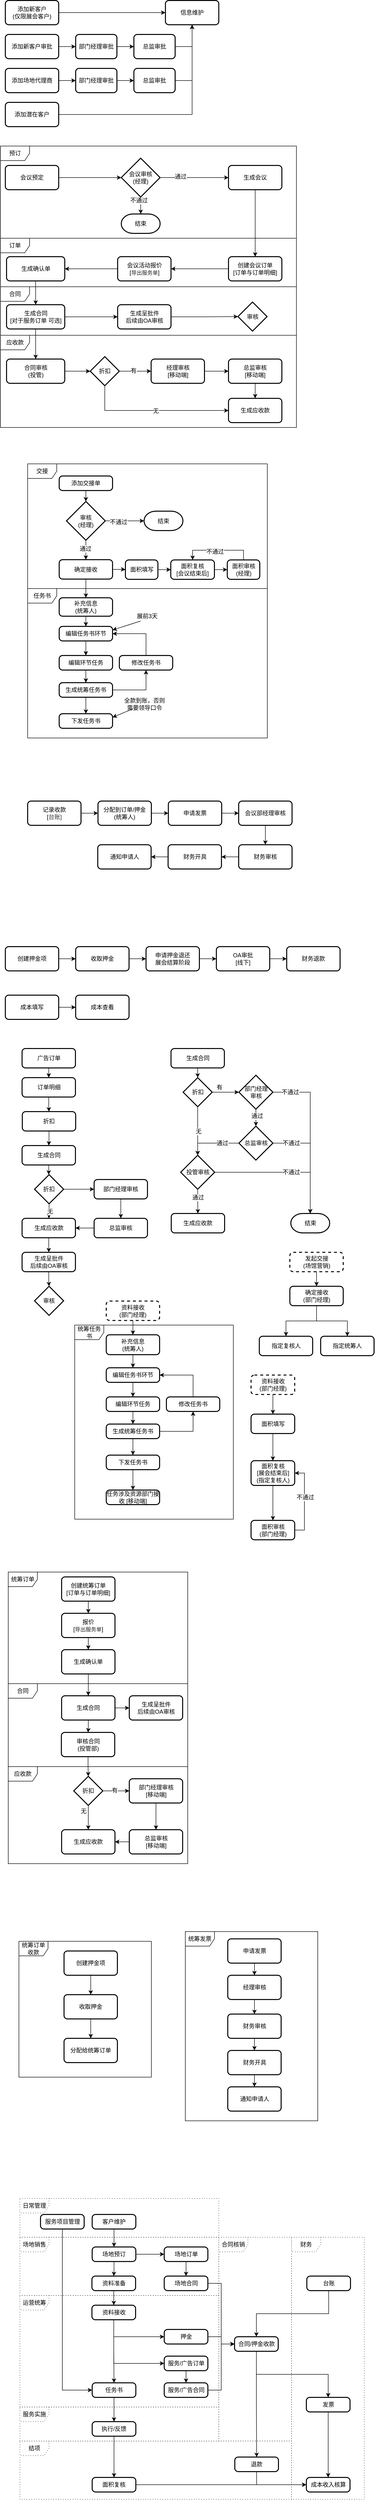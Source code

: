 <mxfile version="12.3.2" type="github" pages="2">
  <diagram id="nOVnHYVLfnTtghSCXkoL" name="workflow">
    <mxGraphModel dx="1422" dy="832" grid="1" gridSize="10" guides="1" tooltips="1" connect="1" arrows="1" fold="1" page="1" pageScale="1" pageWidth="827" pageHeight="1169" math="0" shadow="0">
      <root>
        <mxCell id="0"/>
        <mxCell id="1" parent="0"/>
        <mxCell id="fDKC_mrCQzqzodPXfNIW-68" value="&lt;div style=&quot;text-align: left&quot;&gt;合同核销&lt;/div&gt;" style="shape=umlFrame;whiteSpace=wrap;html=1;swimlaneFillColor=#ffffff;strokeWidth=1;perimeterSpacing=0;comic=0;dashed=1;dashPattern=1 4;fontFamily=Helvetica;" parent="1" vertex="1">
          <mxGeometry x="460" y="4630" width="150" height="420" as="geometry"/>
        </mxCell>
        <mxCell id="fDKC_mrCQzqzodPXfNIW-57" value="&lt;span style=&quot;text-align: left&quot;&gt;结项&lt;/span&gt;" style="shape=umlFrame;whiteSpace=wrap;html=1;swimlaneFillColor=#ffffff;strokeWidth=1;perimeterSpacing=0;comic=0;dashed=1;dashPattern=1 4;fontFamily=Helvetica;" parent="1" vertex="1">
          <mxGeometry x="50" y="5050" width="560" height="120" as="geometry"/>
        </mxCell>
        <mxCell id="fDKC_mrCQzqzodPXfNIW-26" value="&lt;span style=&quot;text-align: left&quot;&gt;日常管理&lt;/span&gt;" style="shape=umlFrame;whiteSpace=wrap;html=1;swimlaneFillColor=#ffffff;strokeWidth=1;perimeterSpacing=0;comic=0;dashed=1;dashPattern=1 4;fontFamily=Helvetica;" parent="1" vertex="1">
          <mxGeometry x="50" y="4550" width="410" height="80" as="geometry"/>
        </mxCell>
        <mxCell id="JYeG3qsyXqCDCxfLs3sx-31" value="&lt;span style=&quot;text-align: left&quot;&gt;合同&lt;/span&gt;" style="shape=umlFrame;whiteSpace=wrap;html=1;fontFamily=Helvetica;" parent="1" vertex="1">
          <mxGeometry x="26" y="3489" width="370" height="171" as="geometry"/>
        </mxCell>
        <mxCell id="JYeG3qsyXqCDCxfLs3sx-80" value="&lt;span style=&quot;text-align: left&quot;&gt;统筹发票&lt;/span&gt;" style="shape=umlFrame;whiteSpace=wrap;html=1;fontFamily=Helvetica;" parent="1" vertex="1">
          <mxGeometry x="391" y="4000" width="273" height="390" as="geometry"/>
        </mxCell>
        <mxCell id="JYeG3qsyXqCDCxfLs3sx-1" value="统筹任务书" style="shape=umlFrame;whiteSpace=wrap;html=1;fontFamily=Helvetica;" parent="1" vertex="1">
          <mxGeometry x="163" y="2750" width="327" height="400" as="geometry"/>
        </mxCell>
        <mxCell id="lJKKp2Xc-e3pwHV0NDqC-3" value="&lt;span style=&quot;text-align: left&quot;&gt;应收款&lt;/span&gt;" style="shape=umlFrame;whiteSpace=wrap;html=1;fontFamily=Helvetica;" parent="1" vertex="1">
          <mxGeometry x="10" y="710" width="610" height="190" as="geometry"/>
        </mxCell>
        <mxCell id="cR2LcQz3GqUn8rly_oHb-18" value="&lt;span style=&quot;text-align: left&quot;&gt;合同&lt;/span&gt;" style="shape=umlFrame;whiteSpace=wrap;html=1;fontFamily=Helvetica;" parent="1" vertex="1">
          <mxGeometry x="10" y="610" width="610" height="100" as="geometry"/>
        </mxCell>
        <mxCell id="cR2LcQz3GqUn8rly_oHb-20" value="&lt;span style=&quot;text-align: left&quot;&gt;订单&lt;/span&gt;" style="shape=umlFrame;whiteSpace=wrap;html=1;fontFamily=Helvetica;" parent="1" vertex="1">
          <mxGeometry x="10" y="510" width="610" height="100" as="geometry"/>
        </mxCell>
        <mxCell id="cR2LcQz3GqUn8rly_oHb-21" value="&lt;span style=&quot;text-align: left&quot;&gt;预订&lt;/span&gt;" style="shape=umlFrame;whiteSpace=wrap;html=1;fontFamily=Helvetica;" parent="1" vertex="1">
          <mxGeometry x="10" y="320" width="610" height="190" as="geometry"/>
        </mxCell>
        <mxCell id="cR2LcQz3GqUn8rly_oHb-17" value="交接" style="shape=umlFrame;whiteSpace=wrap;html=1;fontFamily=Helvetica;" parent="1" vertex="1">
          <mxGeometry x="66" y="975" width="494" height="257" as="geometry"/>
        </mxCell>
        <mxCell id="cR2LcQz3GqUn8rly_oHb-16" value="任务书" style="shape=umlFrame;whiteSpace=wrap;html=1;fontFamily=Helvetica;" parent="1" vertex="1">
          <mxGeometry x="66" y="1232" width="494" height="308" as="geometry"/>
        </mxCell>
        <mxCell id="HRz2PoRkEYH4tGcpNann-8" value="" style="edgeStyle=orthogonalEdgeStyle;rounded=0;orthogonalLoop=1;jettySize=auto;html=1;fontFamily=Helvetica;" parent="1" source="xsKcBIJL9TdfJJbMJNPw-3" target="HRz2PoRkEYH4tGcpNann-7" edge="1">
          <mxGeometry relative="1" as="geometry"/>
        </mxCell>
        <mxCell id="xsKcBIJL9TdfJJbMJNPw-3" value="添加新客户&lt;br&gt;(仅限展会客户)" style="rounded=1;whiteSpace=wrap;html=1;absoluteArcSize=1;arcSize=14;strokeWidth=2;fontFamily=Helvetica;" parent="1" vertex="1">
          <mxGeometry x="20" y="20" width="110" height="50" as="geometry"/>
        </mxCell>
        <mxCell id="HRz2PoRkEYH4tGcpNann-7" value="信息维护" style="rounded=1;whiteSpace=wrap;html=1;absoluteArcSize=1;arcSize=14;strokeWidth=2;fontFamily=Helvetica;" parent="1" vertex="1">
          <mxGeometry x="350" y="20" width="110" height="50" as="geometry"/>
        </mxCell>
        <mxCell id="HRz2PoRkEYH4tGcpNann-6" value="" style="edgeStyle=orthogonalEdgeStyle;rounded=0;orthogonalLoop=1;jettySize=auto;html=1;entryX=0.5;entryY=1;entryDx=0;entryDy=0;fontFamily=Helvetica;" parent="1" source="xsKcBIJL9TdfJJbMJNPw-5" target="HRz2PoRkEYH4tGcpNann-7" edge="1">
          <mxGeometry relative="1" as="geometry">
            <mxPoint x="210" y="115" as="targetPoint"/>
          </mxGeometry>
        </mxCell>
        <mxCell id="xsKcBIJL9TdfJJbMJNPw-5" value="添加潜在客户" style="rounded=1;whiteSpace=wrap;html=1;absoluteArcSize=1;arcSize=14;strokeWidth=2;fontFamily=Helvetica;" parent="1" vertex="1">
          <mxGeometry x="20" y="230" width="110" height="50" as="geometry"/>
        </mxCell>
        <mxCell id="HRz2PoRkEYH4tGcpNann-4" value="" style="edgeStyle=orthogonalEdgeStyle;rounded=0;orthogonalLoop=1;jettySize=auto;html=1;fontFamily=Helvetica;" parent="1" source="xsKcBIJL9TdfJJbMJNPw-6" target="HRz2PoRkEYH4tGcpNann-3" edge="1">
          <mxGeometry relative="1" as="geometry"/>
        </mxCell>
        <mxCell id="xsKcBIJL9TdfJJbMJNPw-6" value="添加场地代理商" style="rounded=1;whiteSpace=wrap;html=1;absoluteArcSize=1;arcSize=14;strokeWidth=2;fontFamily=Helvetica;" parent="1" vertex="1">
          <mxGeometry x="20" y="160" width="110" height="50" as="geometry"/>
        </mxCell>
        <mxCell id="HRz2PoRkEYH4tGcpNann-2" value="" style="edgeStyle=orthogonalEdgeStyle;rounded=0;orthogonalLoop=1;jettySize=auto;html=1;fontFamily=Helvetica;" parent="1" source="xsKcBIJL9TdfJJbMJNPw-7" target="HRz2PoRkEYH4tGcpNann-1" edge="1">
          <mxGeometry relative="1" as="geometry"/>
        </mxCell>
        <mxCell id="xsKcBIJL9TdfJJbMJNPw-7" value="添加新客户审批" style="rounded=1;whiteSpace=wrap;html=1;absoluteArcSize=1;arcSize=14;strokeWidth=2;fontFamily=Helvetica;" parent="1" vertex="1">
          <mxGeometry x="20" y="90" width="110" height="50" as="geometry"/>
        </mxCell>
        <mxCell id="1GK1dYbskWrwd4Qc2to5-2" value="" style="edgeStyle=orthogonalEdgeStyle;rounded=0;orthogonalLoop=1;jettySize=auto;html=1;fontFamily=Helvetica;" parent="1" source="HRz2PoRkEYH4tGcpNann-1" target="1GK1dYbskWrwd4Qc2to5-1" edge="1">
          <mxGeometry relative="1" as="geometry"/>
        </mxCell>
        <mxCell id="HRz2PoRkEYH4tGcpNann-1" value="部门经理审批" style="rounded=1;whiteSpace=wrap;html=1;absoluteArcSize=1;arcSize=14;strokeWidth=2;fontFamily=Helvetica;" parent="1" vertex="1">
          <mxGeometry x="165" y="90" width="85" height="50" as="geometry"/>
        </mxCell>
        <mxCell id="1GK1dYbskWrwd4Qc2to5-3" style="edgeStyle=orthogonalEdgeStyle;rounded=0;orthogonalLoop=1;jettySize=auto;html=1;entryX=0.5;entryY=1;entryDx=0;entryDy=0;exitX=1;exitY=0.5;exitDx=0;exitDy=0;fontFamily=Helvetica;" parent="1" source="1GK1dYbskWrwd4Qc2to5-1" target="HRz2PoRkEYH4tGcpNann-7" edge="1">
          <mxGeometry relative="1" as="geometry"/>
        </mxCell>
        <mxCell id="1GK1dYbskWrwd4Qc2to5-1" value="总监审批" style="rounded=1;whiteSpace=wrap;html=1;absoluteArcSize=1;arcSize=14;strokeWidth=2;fontFamily=Helvetica;" parent="1" vertex="1">
          <mxGeometry x="285" y="90" width="85" height="50" as="geometry"/>
        </mxCell>
        <mxCell id="1GK1dYbskWrwd4Qc2to5-5" value="" style="edgeStyle=orthogonalEdgeStyle;rounded=0;orthogonalLoop=1;jettySize=auto;html=1;fontFamily=Helvetica;" parent="1" source="HRz2PoRkEYH4tGcpNann-3" target="1GK1dYbskWrwd4Qc2to5-4" edge="1">
          <mxGeometry relative="1" as="geometry"/>
        </mxCell>
        <mxCell id="HRz2PoRkEYH4tGcpNann-3" value="部门经理审批" style="rounded=1;whiteSpace=wrap;html=1;absoluteArcSize=1;arcSize=14;strokeWidth=2;fontFamily=Helvetica;" parent="1" vertex="1">
          <mxGeometry x="165" y="160" width="85" height="50" as="geometry"/>
        </mxCell>
        <mxCell id="HRz2PoRkEYH4tGcpNann-16" value="" style="edgeStyle=orthogonalEdgeStyle;rounded=0;orthogonalLoop=1;jettySize=auto;html=1;entryX=0;entryY=0.5;entryDx=0;entryDy=0;entryPerimeter=0;fontFamily=Helvetica;" parent="1" source="HRz2PoRkEYH4tGcpNann-14" target="HRz2PoRkEYH4tGcpNann-17" edge="1">
          <mxGeometry relative="1" as="geometry"/>
        </mxCell>
        <mxCell id="HRz2PoRkEYH4tGcpNann-14" value="会议预定" style="rounded=1;whiteSpace=wrap;html=1;absoluteArcSize=1;arcSize=14;strokeWidth=2;fontFamily=Helvetica;" parent="1" vertex="1">
          <mxGeometry x="20" y="360" width="110" height="50" as="geometry"/>
        </mxCell>
        <mxCell id="HRz2PoRkEYH4tGcpNann-26" value="" style="edgeStyle=orthogonalEdgeStyle;rounded=0;orthogonalLoop=1;jettySize=auto;html=1;fontFamily=Helvetica;" parent="1" source="HRz2PoRkEYH4tGcpNann-15" target="HRz2PoRkEYH4tGcpNann-25" edge="1">
          <mxGeometry relative="1" as="geometry"/>
        </mxCell>
        <mxCell id="HRz2PoRkEYH4tGcpNann-15" value="生成会议" style="rounded=1;whiteSpace=wrap;html=1;absoluteArcSize=1;arcSize=14;strokeWidth=2;fontFamily=Helvetica;" parent="1" vertex="1">
          <mxGeometry x="480" y="360" width="110" height="50" as="geometry"/>
        </mxCell>
        <mxCell id="HRz2PoRkEYH4tGcpNann-28" value="" style="edgeStyle=orthogonalEdgeStyle;rounded=0;orthogonalLoop=1;jettySize=auto;html=1;fontFamily=Helvetica;" parent="1" source="HRz2PoRkEYH4tGcpNann-25" target="HRz2PoRkEYH4tGcpNann-27" edge="1">
          <mxGeometry relative="1" as="geometry"/>
        </mxCell>
        <mxCell id="HRz2PoRkEYH4tGcpNann-25" value="创建会议订单&lt;br&gt;[订单与订单明细]" style="rounded=1;whiteSpace=wrap;html=1;absoluteArcSize=1;arcSize=14;strokeWidth=2;fontFamily=Helvetica;" parent="1" vertex="1">
          <mxGeometry x="480" y="548" width="110" height="50" as="geometry"/>
        </mxCell>
        <mxCell id="66m_WzZL2VT5cYLAuH38-2" value="" style="edgeStyle=orthogonalEdgeStyle;rounded=0;orthogonalLoop=1;jettySize=auto;html=1;exitX=0.5;exitY=1;exitDx=0;exitDy=0;fontFamily=Helvetica;" parent="1" source="vTl3rYahpf05SktDYiKL-3" target="66m_WzZL2VT5cYLAuH38-1" edge="1">
          <mxGeometry relative="1" as="geometry"/>
        </mxCell>
        <mxCell id="vTl3rYahpf05SktDYiKL-4" value="" style="edgeStyle=orthogonalEdgeStyle;rounded=0;orthogonalLoop=1;jettySize=auto;html=1;fontFamily=Helvetica;" parent="1" source="HRz2PoRkEYH4tGcpNann-27" target="vTl3rYahpf05SktDYiKL-3" edge="1">
          <mxGeometry relative="1" as="geometry"/>
        </mxCell>
        <mxCell id="HRz2PoRkEYH4tGcpNann-27" value="会议活动报价&lt;br&gt;[&lt;span style=&quot;color: rgb(34, 34, 34); font-size: 11px; text-align: left; white-space: pre-wrap; background-color: rgb(255, 255, 255);&quot;&gt;导出服务单&lt;/span&gt;]" style="rounded=1;whiteSpace=wrap;html=1;absoluteArcSize=1;arcSize=14;strokeWidth=2;fontFamily=Helvetica;" parent="1" vertex="1">
          <mxGeometry x="251.5" y="548" width="110" height="50" as="geometry"/>
        </mxCell>
        <mxCell id="lJKKp2Xc-e3pwHV0NDqC-2" style="edgeStyle=orthogonalEdgeStyle;rounded=0;orthogonalLoop=1;jettySize=auto;html=1;entryX=0;entryY=0.5;entryDx=0;entryDy=0;exitX=1;exitY=0.5;exitDx=0;exitDy=0;fontFamily=Helvetica;" parent="1" source="f0bIZb7OotYypNHFU58C-20" target="1GK1dYbskWrwd4Qc2to5-11" edge="1">
          <mxGeometry relative="1" as="geometry"/>
        </mxCell>
        <mxCell id="vTl3rYahpf05SktDYiKL-3" value="生成确认单" style="rounded=1;whiteSpace=wrap;html=1;absoluteArcSize=1;arcSize=14;strokeWidth=2;fontFamily=Helvetica;" parent="1" vertex="1">
          <mxGeometry x="22.5" y="548" width="120" height="50" as="geometry"/>
        </mxCell>
        <mxCell id="1GK1dYbskWrwd4Qc2to5-8" value="" style="edgeStyle=orthogonalEdgeStyle;rounded=0;orthogonalLoop=1;jettySize=auto;html=1;fontFamily=Helvetica;" parent="1" source="66m_WzZL2VT5cYLAuH38-1" target="vTl3rYahpf05SktDYiKL-7" edge="1">
          <mxGeometry relative="1" as="geometry">
            <mxPoint x="725" y="680" as="sourcePoint"/>
          </mxGeometry>
        </mxCell>
        <mxCell id="f0bIZb7OotYypNHFU58C-21" value="" style="edgeStyle=orthogonalEdgeStyle;rounded=0;orthogonalLoop=1;jettySize=auto;html=1;fontFamily=Helvetica;" parent="1" source="66m_WzZL2VT5cYLAuH38-1" target="f0bIZb7OotYypNHFU58C-20" edge="1">
          <mxGeometry relative="1" as="geometry"/>
        </mxCell>
        <mxCell id="66m_WzZL2VT5cYLAuH38-1" value="生成合同&lt;br&gt;[对于服务订单 可选]" style="rounded=1;whiteSpace=wrap;html=1;absoluteArcSize=1;arcSize=14;strokeWidth=2;fontFamily=Helvetica;" parent="1" vertex="1">
          <mxGeometry x="22.5" y="647" width="120" height="50" as="geometry"/>
        </mxCell>
        <mxCell id="f0bIZb7OotYypNHFU58C-20" value="合同审核&lt;br&gt;(投管)" style="rounded=1;whiteSpace=wrap;html=1;absoluteArcSize=1;arcSize=14;strokeWidth=2;fontFamily=Helvetica;" parent="1" vertex="1">
          <mxGeometry x="22.5" y="759" width="120" height="50" as="geometry"/>
        </mxCell>
        <mxCell id="1GK1dYbskWrwd4Qc2to5-10" value="" style="edgeStyle=orthogonalEdgeStyle;rounded=0;orthogonalLoop=1;jettySize=auto;html=1;entryX=0;entryY=0.5;entryDx=0;entryDy=0;exitX=0.5;exitY=1;exitDx=0;exitDy=0;fontFamily=Helvetica;" parent="1" source="1GK1dYbskWrwd4Qc2to5-11" target="1GK1dYbskWrwd4Qc2to5-9" edge="1">
          <mxGeometry relative="1" as="geometry"/>
        </mxCell>
        <mxCell id="cR2LcQz3GqUn8rly_oHb-2" value="无" style="text;html=1;resizable=0;points=[];align=center;verticalAlign=middle;labelBackgroundColor=#ffffff;fontFamily=Helvetica;" parent="1GK1dYbskWrwd4Qc2to5-10" vertex="1" connectable="0">
          <mxGeometry x="0.021" y="-1" relative="1" as="geometry">
            <mxPoint as="offset"/>
          </mxGeometry>
        </mxCell>
        <mxCell id="1GK1dYbskWrwd4Qc2to5-9" value="生成应收款" style="rounded=1;whiteSpace=wrap;html=1;absoluteArcSize=1;arcSize=14;strokeWidth=2;fontFamily=Helvetica;" parent="1" vertex="1">
          <mxGeometry x="480" y="840" width="110" height="50" as="geometry"/>
        </mxCell>
        <mxCell id="vTl3rYahpf05SktDYiKL-18" value="" style="edgeStyle=orthogonalEdgeStyle;rounded=0;orthogonalLoop=1;jettySize=auto;html=1;fontFamily=Helvetica;" parent="1" source="vTl3rYahpf05SktDYiKL-7" target="vTl3rYahpf05SktDYiKL-17" edge="1">
          <mxGeometry relative="1" as="geometry"/>
        </mxCell>
        <mxCell id="vTl3rYahpf05SktDYiKL-7" value="生成呈批件&lt;br&gt;后续由OA审核" style="rounded=1;whiteSpace=wrap;html=1;absoluteArcSize=1;arcSize=14;strokeWidth=2;fontFamily=Helvetica;" parent="1" vertex="1">
          <mxGeometry x="251.5" y="647" width="110" height="50" as="geometry"/>
        </mxCell>
        <mxCell id="HRz2PoRkEYH4tGcpNann-21" style="edgeStyle=orthogonalEdgeStyle;rounded=0;orthogonalLoop=1;jettySize=auto;html=1;entryX=0.5;entryY=0;entryDx=0;entryDy=0;entryPerimeter=0;fontFamily=Helvetica;" parent="1" source="HRz2PoRkEYH4tGcpNann-17" target="HRz2PoRkEYH4tGcpNann-18" edge="1">
          <mxGeometry relative="1" as="geometry"/>
        </mxCell>
        <mxCell id="HRz2PoRkEYH4tGcpNann-22" value="不通过" style="text;html=1;resizable=0;points=[];align=center;verticalAlign=middle;labelBackgroundColor=#ffffff;fontFamily=Helvetica;" parent="HRz2PoRkEYH4tGcpNann-21" vertex="1" connectable="0">
          <mxGeometry x="0.318" y="-3" relative="1" as="geometry">
            <mxPoint x="-1" y="-13" as="offset"/>
          </mxGeometry>
        </mxCell>
        <mxCell id="HRz2PoRkEYH4tGcpNann-23" style="edgeStyle=orthogonalEdgeStyle;rounded=0;orthogonalLoop=1;jettySize=auto;html=1;entryX=0;entryY=0.5;entryDx=0;entryDy=0;fontFamily=Helvetica;" parent="1" source="HRz2PoRkEYH4tGcpNann-17" target="HRz2PoRkEYH4tGcpNann-15" edge="1">
          <mxGeometry relative="1" as="geometry"/>
        </mxCell>
        <mxCell id="HRz2PoRkEYH4tGcpNann-24" value="通过" style="text;html=1;resizable=0;points=[];align=center;verticalAlign=middle;labelBackgroundColor=#ffffff;fontFamily=Helvetica;" parent="HRz2PoRkEYH4tGcpNann-23" vertex="1" connectable="0">
          <mxGeometry x="-0.413" y="2" relative="1" as="geometry">
            <mxPoint as="offset"/>
          </mxGeometry>
        </mxCell>
        <mxCell id="HRz2PoRkEYH4tGcpNann-17" value="&lt;span style=&quot;white-space: normal&quot;&gt;会议审核&lt;/span&gt;&lt;br style=&quot;white-space: normal&quot;&gt;&lt;span style=&quot;white-space: normal&quot;&gt;(经理)&lt;/span&gt;" style="strokeWidth=2;html=1;shape=mxgraph.flowchart.decision;whiteSpace=wrap;fontFamily=Helvetica;" parent="1" vertex="1">
          <mxGeometry x="259" y="345" width="80" height="80" as="geometry"/>
        </mxCell>
        <mxCell id="HRz2PoRkEYH4tGcpNann-18" value="结束" style="strokeWidth=2;html=1;shape=mxgraph.flowchart.terminator;whiteSpace=wrap;fontFamily=Helvetica;" parent="1" vertex="1">
          <mxGeometry x="259" y="460" width="80" height="40" as="geometry"/>
        </mxCell>
        <mxCell id="vTl3rYahpf05SktDYiKL-10" value="" style="edgeStyle=orthogonalEdgeStyle;rounded=0;orthogonalLoop=1;jettySize=auto;html=1;exitX=0.5;exitY=1;exitDx=0;exitDy=0;exitPerimeter=0;fontFamily=Helvetica;" parent="1" source="vTl3rYahpf05SktDYiKL-11" target="vTl3rYahpf05SktDYiKL-9" edge="1">
          <mxGeometry relative="1" as="geometry"/>
        </mxCell>
        <mxCell id="vTl3rYahpf05SktDYiKL-16" value="通过" style="text;html=1;resizable=0;points=[];align=center;verticalAlign=middle;labelBackgroundColor=#ffffff;fontFamily=Helvetica;" parent="vTl3rYahpf05SktDYiKL-10" vertex="1" connectable="0">
          <mxGeometry x="-0.143" y="-1" relative="1" as="geometry">
            <mxPoint as="offset"/>
          </mxGeometry>
        </mxCell>
        <mxCell id="vTl3rYahpf05SktDYiKL-12" style="edgeStyle=orthogonalEdgeStyle;rounded=0;orthogonalLoop=1;jettySize=auto;html=1;entryX=0.5;entryY=0;entryDx=0;entryDy=0;entryPerimeter=0;fontFamily=Helvetica;" parent="1" source="vTl3rYahpf05SktDYiKL-2" target="vTl3rYahpf05SktDYiKL-11" edge="1">
          <mxGeometry relative="1" as="geometry"/>
        </mxCell>
        <mxCell id="vTl3rYahpf05SktDYiKL-2" value="添加交接单" style="rounded=1;whiteSpace=wrap;html=1;absoluteArcSize=1;arcSize=14;strokeWidth=2;fontFamily=Helvetica;" parent="1" vertex="1">
          <mxGeometry x="131" y="1000" width="110" height="30" as="geometry"/>
        </mxCell>
        <mxCell id="vTl3rYahpf05SktDYiKL-20" value="" style="edgeStyle=orthogonalEdgeStyle;rounded=0;orthogonalLoop=1;jettySize=auto;html=1;exitX=0.5;exitY=1;exitDx=0;exitDy=0;fontFamily=Helvetica;" parent="1" source="vTl3rYahpf05SktDYiKL-9" target="vTl3rYahpf05SktDYiKL-19" edge="1">
          <mxGeometry relative="1" as="geometry"/>
        </mxCell>
        <mxCell id="1GK1dYbskWrwd4Qc2to5-14" value="" style="edgeStyle=orthogonalEdgeStyle;rounded=0;orthogonalLoop=1;jettySize=auto;html=1;fontFamily=Helvetica;" parent="1" source="vTl3rYahpf05SktDYiKL-9" target="1GK1dYbskWrwd4Qc2to5-13" edge="1">
          <mxGeometry relative="1" as="geometry"/>
        </mxCell>
        <mxCell id="vTl3rYahpf05SktDYiKL-9" value="确定接收&lt;font color=&quot;#ff3333&quot;&gt;&lt;br&gt;&lt;/font&gt;" style="rounded=1;whiteSpace=wrap;html=1;absoluteArcSize=1;arcSize=14;strokeWidth=2;fontFamily=Helvetica;" parent="1" vertex="1">
          <mxGeometry x="131" y="1172.5" width="110" height="40" as="geometry"/>
        </mxCell>
        <mxCell id="vTl3rYahpf05SktDYiKL-22" value="" style="edgeStyle=orthogonalEdgeStyle;rounded=0;orthogonalLoop=1;jettySize=auto;html=1;fontFamily=Helvetica;" parent="1" source="vTl3rYahpf05SktDYiKL-19" target="vTl3rYahpf05SktDYiKL-21" edge="1">
          <mxGeometry relative="1" as="geometry"/>
        </mxCell>
        <mxCell id="vTl3rYahpf05SktDYiKL-19" value="补充信息&lt;br&gt;(统筹人)" style="rounded=1;whiteSpace=wrap;html=1;absoluteArcSize=1;arcSize=14;strokeWidth=2;fontFamily=Helvetica;" parent="1" vertex="1">
          <mxGeometry x="131" y="1251" width="110" height="38" as="geometry"/>
        </mxCell>
        <mxCell id="vTl3rYahpf05SktDYiKL-24" value="" style="edgeStyle=orthogonalEdgeStyle;rounded=0;orthogonalLoop=1;jettySize=auto;html=1;fontFamily=Helvetica;" parent="1" source="vTl3rYahpf05SktDYiKL-21" target="vTl3rYahpf05SktDYiKL-23" edge="1">
          <mxGeometry relative="1" as="geometry"/>
        </mxCell>
        <mxCell id="vTl3rYahpf05SktDYiKL-21" value="编辑任务书环节" style="rounded=1;whiteSpace=wrap;html=1;absoluteArcSize=1;arcSize=14;strokeWidth=2;fontFamily=Helvetica;" parent="1" vertex="1">
          <mxGeometry x="131" y="1310" width="110" height="30" as="geometry"/>
        </mxCell>
        <mxCell id="vTl3rYahpf05SktDYiKL-26" value="" style="edgeStyle=orthogonalEdgeStyle;rounded=0;orthogonalLoop=1;jettySize=auto;html=1;fontFamily=Helvetica;" parent="1" source="vTl3rYahpf05SktDYiKL-23" target="vTl3rYahpf05SktDYiKL-25" edge="1">
          <mxGeometry relative="1" as="geometry"/>
        </mxCell>
        <mxCell id="vTl3rYahpf05SktDYiKL-23" value="编辑环节任务" style="rounded=1;whiteSpace=wrap;html=1;absoluteArcSize=1;arcSize=14;strokeWidth=2;fontFamily=Helvetica;" parent="1" vertex="1">
          <mxGeometry x="131" y="1370" width="110" height="30" as="geometry"/>
        </mxCell>
        <mxCell id="vTl3rYahpf05SktDYiKL-28" value="" style="edgeStyle=orthogonalEdgeStyle;rounded=0;orthogonalLoop=1;jettySize=auto;html=1;entryX=0.5;entryY=1;entryDx=0;entryDy=0;fontFamily=Helvetica;" parent="1" source="vTl3rYahpf05SktDYiKL-25" target="vTl3rYahpf05SktDYiKL-27" edge="1">
          <mxGeometry relative="1" as="geometry">
            <mxPoint x="550.5" y="1522.5" as="targetPoint"/>
          </mxGeometry>
        </mxCell>
        <mxCell id="vTl3rYahpf05SktDYiKL-31" value="" style="edgeStyle=orthogonalEdgeStyle;rounded=0;orthogonalLoop=1;jettySize=auto;html=1;fontFamily=Helvetica;" parent="1" source="vTl3rYahpf05SktDYiKL-25" target="vTl3rYahpf05SktDYiKL-30" edge="1">
          <mxGeometry relative="1" as="geometry"/>
        </mxCell>
        <mxCell id="vTl3rYahpf05SktDYiKL-25" value="生成统筹任务书" style="rounded=1;whiteSpace=wrap;html=1;absoluteArcSize=1;arcSize=14;strokeWidth=2;fontFamily=Helvetica;" parent="1" vertex="1">
          <mxGeometry x="131" y="1426" width="110" height="30" as="geometry"/>
        </mxCell>
        <mxCell id="vTl3rYahpf05SktDYiKL-30" value="下发任务书" style="rounded=1;whiteSpace=wrap;html=1;absoluteArcSize=1;arcSize=14;strokeWidth=2;fontFamily=Helvetica;" parent="1" vertex="1">
          <mxGeometry x="131" y="1490" width="110" height="30" as="geometry"/>
        </mxCell>
        <mxCell id="vTl3rYahpf05SktDYiKL-29" style="edgeStyle=orthogonalEdgeStyle;rounded=0;orthogonalLoop=1;jettySize=auto;html=1;entryX=1;entryY=0.5;entryDx=0;entryDy=0;exitX=0.5;exitY=0;exitDx=0;exitDy=0;fontFamily=Helvetica;" parent="1" source="vTl3rYahpf05SktDYiKL-27" target="vTl3rYahpf05SktDYiKL-21" edge="1">
          <mxGeometry relative="1" as="geometry">
            <mxPoint x="550.5" y="1472.5" as="sourcePoint"/>
          </mxGeometry>
        </mxCell>
        <mxCell id="vTl3rYahpf05SktDYiKL-27" value="修改任务书" style="rounded=1;whiteSpace=wrap;html=1;absoluteArcSize=1;arcSize=14;strokeWidth=2;fontFamily=Helvetica;" parent="1" vertex="1">
          <mxGeometry x="255" y="1370" width="110" height="30" as="geometry"/>
        </mxCell>
        <mxCell id="vTl3rYahpf05SktDYiKL-14" value="" style="edgeStyle=orthogonalEdgeStyle;rounded=0;orthogonalLoop=1;jettySize=auto;html=1;fontFamily=Helvetica;" parent="1" source="vTl3rYahpf05SktDYiKL-11" target="vTl3rYahpf05SktDYiKL-13" edge="1">
          <mxGeometry relative="1" as="geometry"/>
        </mxCell>
        <mxCell id="vTl3rYahpf05SktDYiKL-15" value="不通过" style="text;html=1;resizable=0;points=[];align=center;verticalAlign=middle;labelBackgroundColor=#ffffff;fontFamily=Helvetica;" parent="vTl3rYahpf05SktDYiKL-14" vertex="1" connectable="0">
          <mxGeometry x="-0.333" y="-2" relative="1" as="geometry">
            <mxPoint as="offset"/>
          </mxGeometry>
        </mxCell>
        <mxCell id="vTl3rYahpf05SktDYiKL-11" value="审核&lt;br&gt;(经理)" style="strokeWidth=2;html=1;shape=mxgraph.flowchart.decision;whiteSpace=wrap;fontFamily=Helvetica;" parent="1" vertex="1">
          <mxGeometry x="146" y="1052.5" width="80" height="80" as="geometry"/>
        </mxCell>
        <mxCell id="vTl3rYahpf05SktDYiKL-13" value="结束" style="strokeWidth=2;html=1;shape=mxgraph.flowchart.terminator;whiteSpace=wrap;fontFamily=Helvetica;" parent="1" vertex="1">
          <mxGeometry x="306" y="1072.5" width="80" height="40" as="geometry"/>
        </mxCell>
        <mxCell id="vTl3rYahpf05SktDYiKL-17" value="审核" style="strokeWidth=2;html=1;shape=mxgraph.flowchart.decision;whiteSpace=wrap;fontFamily=Helvetica;" parent="1" vertex="1">
          <mxGeometry x="499.5" y="641.5" width="60" height="60" as="geometry"/>
        </mxCell>
        <mxCell id="RowIyY2JH-zbAzHXyuU2-3" value="" style="edgeStyle=orthogonalEdgeStyle;rounded=0;orthogonalLoop=1;jettySize=auto;html=1;fontFamily=Helvetica;" parent="1" source="RowIyY2JH-zbAzHXyuU2-1" target="RowIyY2JH-zbAzHXyuU2-2" edge="1">
          <mxGeometry relative="1" as="geometry"/>
        </mxCell>
        <mxCell id="RowIyY2JH-zbAzHXyuU2-1" value="&lt;font style=&quot;font-size: 12px&quot;&gt;记录收款&lt;br&gt;[&lt;span style=&quot;background-color: rgb(255, 255, 255); color: rgb(51, 51, 51);&quot;&gt;台账]&lt;/span&gt;&lt;/font&gt;" style="rounded=1;whiteSpace=wrap;html=1;absoluteArcSize=1;arcSize=14;strokeWidth=2;fontFamily=Helvetica;" parent="1" vertex="1">
          <mxGeometry x="66" y="1670" width="110" height="50" as="geometry"/>
        </mxCell>
        <mxCell id="RowIyY2JH-zbAzHXyuU2-5" value="" style="edgeStyle=orthogonalEdgeStyle;rounded=0;orthogonalLoop=1;jettySize=auto;html=1;fontFamily=Helvetica;" parent="1" source="RowIyY2JH-zbAzHXyuU2-2" target="RowIyY2JH-zbAzHXyuU2-4" edge="1">
          <mxGeometry relative="1" as="geometry"/>
        </mxCell>
        <mxCell id="RowIyY2JH-zbAzHXyuU2-2" value="分配到订单/押金&lt;br&gt;(统筹人)" style="rounded=1;whiteSpace=wrap;html=1;absoluteArcSize=1;arcSize=14;strokeWidth=2;fontFamily=Helvetica;" parent="1" vertex="1">
          <mxGeometry x="211" y="1670" width="110" height="50" as="geometry"/>
        </mxCell>
        <mxCell id="65W5B30vKUnOdSShUMzC-2" value="" style="edgeStyle=orthogonalEdgeStyle;rounded=0;orthogonalLoop=1;jettySize=auto;html=1;fontFamily=Helvetica;" parent="1" source="RowIyY2JH-zbAzHXyuU2-4" target="65W5B30vKUnOdSShUMzC-1" edge="1">
          <mxGeometry relative="1" as="geometry"/>
        </mxCell>
        <mxCell id="RowIyY2JH-zbAzHXyuU2-4" value="申请发票" style="rounded=1;whiteSpace=wrap;html=1;absoluteArcSize=1;arcSize=14;strokeWidth=2;fontFamily=Helvetica;" parent="1" vertex="1">
          <mxGeometry x="356" y="1670" width="110" height="50" as="geometry"/>
        </mxCell>
        <mxCell id="65W5B30vKUnOdSShUMzC-4" value="" style="edgeStyle=orthogonalEdgeStyle;rounded=0;orthogonalLoop=1;jettySize=auto;html=1;fontFamily=Helvetica;" parent="1" source="65W5B30vKUnOdSShUMzC-1" target="65W5B30vKUnOdSShUMzC-3" edge="1">
          <mxGeometry relative="1" as="geometry"/>
        </mxCell>
        <mxCell id="65W5B30vKUnOdSShUMzC-1" value="会议部经理审核" style="rounded=1;whiteSpace=wrap;html=1;absoluteArcSize=1;arcSize=14;strokeWidth=2;fontFamily=Helvetica;" parent="1" vertex="1">
          <mxGeometry x="501" y="1670" width="110" height="50" as="geometry"/>
        </mxCell>
        <mxCell id="65W5B30vKUnOdSShUMzC-6" value="" style="edgeStyle=orthogonalEdgeStyle;rounded=0;orthogonalLoop=1;jettySize=auto;html=1;fontFamily=Helvetica;" parent="1" source="65W5B30vKUnOdSShUMzC-3" target="65W5B30vKUnOdSShUMzC-7" edge="1">
          <mxGeometry relative="1" as="geometry">
            <mxPoint x="466" y="1785.167" as="targetPoint"/>
          </mxGeometry>
        </mxCell>
        <mxCell id="65W5B30vKUnOdSShUMzC-3" value="财务审核" style="rounded=1;whiteSpace=wrap;html=1;absoluteArcSize=1;arcSize=14;strokeWidth=2;fontFamily=Helvetica;" parent="1" vertex="1">
          <mxGeometry x="501" y="1760" width="110" height="50" as="geometry"/>
        </mxCell>
        <mxCell id="65W5B30vKUnOdSShUMzC-10" value="" style="edgeStyle=orthogonalEdgeStyle;rounded=0;orthogonalLoop=1;jettySize=auto;html=1;fontFamily=Helvetica;" parent="1" source="65W5B30vKUnOdSShUMzC-7" target="65W5B30vKUnOdSShUMzC-9" edge="1">
          <mxGeometry relative="1" as="geometry"/>
        </mxCell>
        <mxCell id="65W5B30vKUnOdSShUMzC-7" value="财务开具" style="rounded=1;whiteSpace=wrap;html=1;absoluteArcSize=1;arcSize=14;strokeWidth=2;fontFamily=Helvetica;" parent="1" vertex="1">
          <mxGeometry x="355.5" y="1760" width="110" height="50" as="geometry"/>
        </mxCell>
        <mxCell id="65W5B30vKUnOdSShUMzC-9" value="通知申请人" style="rounded=1;whiteSpace=wrap;html=1;absoluteArcSize=1;arcSize=14;strokeWidth=2;fontFamily=Helvetica;" parent="1" vertex="1">
          <mxGeometry x="210.5" y="1760" width="110" height="50" as="geometry"/>
        </mxCell>
        <mxCell id="65W5B30vKUnOdSShUMzC-13" value="" style="edgeStyle=orthogonalEdgeStyle;rounded=0;orthogonalLoop=1;jettySize=auto;html=1;fontFamily=Helvetica;" parent="1" source="65W5B30vKUnOdSShUMzC-11" target="65W5B30vKUnOdSShUMzC-12" edge="1">
          <mxGeometry relative="1" as="geometry"/>
        </mxCell>
        <mxCell id="65W5B30vKUnOdSShUMzC-11" value="创建押金项" style="rounded=1;whiteSpace=wrap;html=1;absoluteArcSize=1;arcSize=14;strokeWidth=2;fontFamily=Helvetica;" parent="1" vertex="1">
          <mxGeometry x="20" y="1970" width="110" height="50" as="geometry"/>
        </mxCell>
        <mxCell id="65W5B30vKUnOdSShUMzC-15" value="" style="edgeStyle=orthogonalEdgeStyle;rounded=0;orthogonalLoop=1;jettySize=auto;html=1;fontFamily=Helvetica;" parent="1" source="65W5B30vKUnOdSShUMzC-12" target="65W5B30vKUnOdSShUMzC-14" edge="1">
          <mxGeometry relative="1" as="geometry"/>
        </mxCell>
        <mxCell id="65W5B30vKUnOdSShUMzC-12" value="收取押金" style="rounded=1;whiteSpace=wrap;html=1;absoluteArcSize=1;arcSize=14;strokeWidth=2;fontFamily=Helvetica;" parent="1" vertex="1">
          <mxGeometry x="165" y="1970" width="110" height="50" as="geometry"/>
        </mxCell>
        <mxCell id="65W5B30vKUnOdSShUMzC-17" value="" style="edgeStyle=orthogonalEdgeStyle;rounded=0;orthogonalLoop=1;jettySize=auto;html=1;fontFamily=Helvetica;" parent="1" source="65W5B30vKUnOdSShUMzC-14" target="65W5B30vKUnOdSShUMzC-16" edge="1">
          <mxGeometry relative="1" as="geometry"/>
        </mxCell>
        <mxCell id="65W5B30vKUnOdSShUMzC-14" value="申请押金退还&lt;br&gt;展会结算阶段" style="rounded=1;whiteSpace=wrap;html=1;absoluteArcSize=1;arcSize=14;strokeWidth=2;fontFamily=Helvetica;" parent="1" vertex="1">
          <mxGeometry x="310" y="1970" width="110" height="50" as="geometry"/>
        </mxCell>
        <mxCell id="65W5B30vKUnOdSShUMzC-19" value="" style="edgeStyle=orthogonalEdgeStyle;rounded=0;orthogonalLoop=1;jettySize=auto;html=1;fontFamily=Helvetica;" parent="1" source="65W5B30vKUnOdSShUMzC-16" target="65W5B30vKUnOdSShUMzC-18" edge="1">
          <mxGeometry relative="1" as="geometry"/>
        </mxCell>
        <mxCell id="65W5B30vKUnOdSShUMzC-16" value="OA审批&lt;br&gt;[线下]" style="rounded=1;whiteSpace=wrap;html=1;absoluteArcSize=1;arcSize=14;strokeWidth=2;fontFamily=Helvetica;" parent="1" vertex="1">
          <mxGeometry x="455" y="1970" width="110" height="50" as="geometry"/>
        </mxCell>
        <mxCell id="65W5B30vKUnOdSShUMzC-18" value="财务退款" style="rounded=1;whiteSpace=wrap;html=1;absoluteArcSize=1;arcSize=14;strokeWidth=2;fontFamily=Helvetica;" parent="1" vertex="1">
          <mxGeometry x="600" y="1970" width="110" height="50" as="geometry"/>
        </mxCell>
        <mxCell id="65W5B30vKUnOdSShUMzC-29" value="" style="edgeStyle=orthogonalEdgeStyle;rounded=0;orthogonalLoop=1;jettySize=auto;html=1;fontFamily=Helvetica;" parent="1" source="65W5B30vKUnOdSShUMzC-30" target="65W5B30vKUnOdSShUMzC-32" edge="1">
          <mxGeometry relative="1" as="geometry"/>
        </mxCell>
        <mxCell id="65W5B30vKUnOdSShUMzC-30" value="成本填写" style="rounded=1;whiteSpace=wrap;html=1;absoluteArcSize=1;arcSize=14;strokeWidth=2;fontFamily=Helvetica;" parent="1" vertex="1">
          <mxGeometry x="20" y="2070" width="110" height="50" as="geometry"/>
        </mxCell>
        <mxCell id="65W5B30vKUnOdSShUMzC-32" value="成本查看" style="rounded=1;whiteSpace=wrap;html=1;absoluteArcSize=1;arcSize=14;strokeWidth=2;fontFamily=Helvetica;" parent="1" vertex="1">
          <mxGeometry x="165" y="2070" width="110" height="50" as="geometry"/>
        </mxCell>
        <mxCell id="1AXym2CWpJ9kQUsg_Qq1-2" value="" style="edgeStyle=orthogonalEdgeStyle;rounded=0;orthogonalLoop=1;jettySize=auto;html=1;fontFamily=Helvetica;" parent="1" source="1AXym2CWpJ9kQUsg_Qq1-3" target="1AXym2CWpJ9kQUsg_Qq1-5" edge="1">
          <mxGeometry relative="1" as="geometry"/>
        </mxCell>
        <mxCell id="1AXym2CWpJ9kQUsg_Qq1-3" value="广告订单" style="rounded=1;whiteSpace=wrap;html=1;absoluteArcSize=1;arcSize=14;strokeWidth=2;fontFamily=Helvetica;" parent="1" vertex="1">
          <mxGeometry x="54.5" y="2180" width="110" height="40" as="geometry"/>
        </mxCell>
        <mxCell id="1AXym2CWpJ9kQUsg_Qq1-4" value="" style="edgeStyle=orthogonalEdgeStyle;rounded=0;orthogonalLoop=1;jettySize=auto;html=1;fontFamily=Helvetica;" parent="1" source="1AXym2CWpJ9kQUsg_Qq1-5" target="1AXym2CWpJ9kQUsg_Qq1-7" edge="1">
          <mxGeometry relative="1" as="geometry"/>
        </mxCell>
        <mxCell id="1AXym2CWpJ9kQUsg_Qq1-5" value="订单明细" style="rounded=1;whiteSpace=wrap;html=1;absoluteArcSize=1;arcSize=14;strokeWidth=2;fontFamily=Helvetica;" parent="1" vertex="1">
          <mxGeometry x="54.5" y="2240" width="110" height="40" as="geometry"/>
        </mxCell>
        <mxCell id="1AXym2CWpJ9kQUsg_Qq1-6" value="" style="edgeStyle=orthogonalEdgeStyle;rounded=0;orthogonalLoop=1;jettySize=auto;html=1;fontFamily=Helvetica;" parent="1" source="1AXym2CWpJ9kQUsg_Qq1-7" target="tktSpScgzh4ptEdSaNwR-4" edge="1">
          <mxGeometry relative="1" as="geometry">
            <mxPoint x="352" y="2275" as="targetPoint"/>
          </mxGeometry>
        </mxCell>
        <mxCell id="1AXym2CWpJ9kQUsg_Qq1-7" value="折扣" style="rounded=1;whiteSpace=wrap;html=1;absoluteArcSize=1;arcSize=14;strokeWidth=2;fontFamily=Helvetica;" parent="1" vertex="1">
          <mxGeometry x="55.0" y="2310" width="110" height="40" as="geometry"/>
        </mxCell>
        <mxCell id="1GK1dYbskWrwd4Qc2to5-6" style="edgeStyle=orthogonalEdgeStyle;rounded=0;orthogonalLoop=1;jettySize=auto;html=1;entryX=0.5;entryY=1;entryDx=0;entryDy=0;exitX=1;exitY=0.5;exitDx=0;exitDy=0;fontFamily=Helvetica;" parent="1" source="1GK1dYbskWrwd4Qc2to5-4" target="HRz2PoRkEYH4tGcpNann-7" edge="1">
          <mxGeometry relative="1" as="geometry"/>
        </mxCell>
        <mxCell id="1GK1dYbskWrwd4Qc2to5-4" value="总监审批" style="rounded=1;whiteSpace=wrap;html=1;absoluteArcSize=1;arcSize=14;strokeWidth=2;fontFamily=Helvetica;" parent="1" vertex="1">
          <mxGeometry x="285" y="160" width="85" height="50" as="geometry"/>
        </mxCell>
        <mxCell id="cR2LcQz3GqUn8rly_oHb-6" value="" style="edgeStyle=orthogonalEdgeStyle;rounded=0;orthogonalLoop=1;jettySize=auto;html=1;entryX=0;entryY=0.5;entryDx=0;entryDy=0;fontFamily=Helvetica;" parent="1" source="1GK1dYbskWrwd4Qc2to5-11" target="cR2LcQz3GqUn8rly_oHb-7" edge="1">
          <mxGeometry relative="1" as="geometry">
            <mxPoint x="600" y="789" as="targetPoint"/>
          </mxGeometry>
        </mxCell>
        <mxCell id="cR2LcQz3GqUn8rly_oHb-9" value="有" style="text;html=1;resizable=0;points=[];align=center;verticalAlign=middle;labelBackgroundColor=#ffffff;fontFamily=Helvetica;" parent="cR2LcQz3GqUn8rly_oHb-6" vertex="1" connectable="0">
          <mxGeometry x="-0.12" y="1" relative="1" as="geometry">
            <mxPoint as="offset"/>
          </mxGeometry>
        </mxCell>
        <mxCell id="1GK1dYbskWrwd4Qc2to5-11" value="折扣" style="rhombus;whiteSpace=wrap;html=1;strokeWidth=2;fontFamily=Helvetica;" parent="1" vertex="1">
          <mxGeometry x="195" y="754" width="60" height="60" as="geometry"/>
        </mxCell>
        <mxCell id="cR2LcQz3GqUn8rly_oHb-8" value="" style="edgeStyle=orthogonalEdgeStyle;rounded=0;orthogonalLoop=1;jettySize=auto;html=1;fontFamily=Helvetica;" parent="1" source="cR2LcQz3GqUn8rly_oHb-10" target="1GK1dYbskWrwd4Qc2to5-9" edge="1">
          <mxGeometry relative="1" as="geometry"/>
        </mxCell>
        <mxCell id="cR2LcQz3GqUn8rly_oHb-7" value="经理审核&lt;br&gt;[移动端]" style="rounded=1;whiteSpace=wrap;html=1;absoluteArcSize=1;arcSize=14;strokeWidth=2;fontFamily=Helvetica;" parent="1" vertex="1">
          <mxGeometry x="320.5" y="759" width="110" height="50" as="geometry"/>
        </mxCell>
        <mxCell id="cR2LcQz3GqUn8rly_oHb-10" value="总监审核&lt;br&gt;[移动端]" style="rounded=1;whiteSpace=wrap;html=1;absoluteArcSize=1;arcSize=14;strokeWidth=2;fontFamily=Helvetica;" parent="1" vertex="1">
          <mxGeometry x="480" y="759" width="110" height="50" as="geometry"/>
        </mxCell>
        <mxCell id="cR2LcQz3GqUn8rly_oHb-11" value="" style="edgeStyle=orthogonalEdgeStyle;rounded=0;orthogonalLoop=1;jettySize=auto;html=1;exitX=1;exitY=0.5;exitDx=0;exitDy=0;fontFamily=Helvetica;" parent="1" source="cR2LcQz3GqUn8rly_oHb-7" target="cR2LcQz3GqUn8rly_oHb-10" edge="1">
          <mxGeometry relative="1" as="geometry">
            <mxPoint x="590" y="824" as="sourcePoint"/>
            <mxPoint x="408" y="759" as="targetPoint"/>
          </mxGeometry>
        </mxCell>
        <mxCell id="RH9G_L141tgnpXvSaKiO-2" value="" style="edgeStyle=orthogonalEdgeStyle;rounded=0;orthogonalLoop=1;jettySize=auto;html=1;fontFamily=Helvetica;" parent="1" source="1GK1dYbskWrwd4Qc2to5-13" target="RH9G_L141tgnpXvSaKiO-1" edge="1">
          <mxGeometry relative="1" as="geometry"/>
        </mxCell>
        <mxCell id="1GK1dYbskWrwd4Qc2to5-13" value="面积填写" style="rounded=1;whiteSpace=wrap;html=1;absoluteArcSize=1;arcSize=14;strokeWidth=2;fontFamily=Helvetica;" parent="1" vertex="1">
          <mxGeometry x="267.5" y="1173" width="67" height="40" as="geometry"/>
        </mxCell>
        <mxCell id="RH9G_L141tgnpXvSaKiO-4" value="" style="edgeStyle=orthogonalEdgeStyle;rounded=0;orthogonalLoop=1;jettySize=auto;html=1;fontFamily=Helvetica;" parent="1" source="RH9G_L141tgnpXvSaKiO-1" target="RH9G_L141tgnpXvSaKiO-3" edge="1">
          <mxGeometry relative="1" as="geometry"/>
        </mxCell>
        <mxCell id="RH9G_L141tgnpXvSaKiO-1" value="面积复核&lt;br&gt;[会议结束后]" style="rounded=1;whiteSpace=wrap;html=1;absoluteArcSize=1;arcSize=14;strokeWidth=2;fontFamily=Helvetica;" parent="1" vertex="1">
          <mxGeometry x="361" y="1173" width="90" height="40" as="geometry"/>
        </mxCell>
        <mxCell id="JYeG3qsyXqCDCxfLs3sx-28" style="edgeStyle=orthogonalEdgeStyle;rounded=0;orthogonalLoop=1;jettySize=auto;html=1;entryX=0.5;entryY=0;entryDx=0;entryDy=0;exitX=0.5;exitY=0;exitDx=0;exitDy=0;fontFamily=Helvetica;" parent="1" source="RH9G_L141tgnpXvSaKiO-3" target="RH9G_L141tgnpXvSaKiO-1" edge="1">
          <mxGeometry relative="1" as="geometry"/>
        </mxCell>
        <mxCell id="JYeG3qsyXqCDCxfLs3sx-29" value="不通过" style="text;html=1;resizable=0;points=[];align=center;verticalAlign=middle;labelBackgroundColor=#ffffff;fontFamily=Helvetica;" parent="JYeG3qsyXqCDCxfLs3sx-28" vertex="1" connectable="0">
          <mxGeometry x="0.09" y="3" relative="1" as="geometry">
            <mxPoint as="offset"/>
          </mxGeometry>
        </mxCell>
        <mxCell id="RH9G_L141tgnpXvSaKiO-3" value="面积审核&lt;br&gt;(经理)" style="rounded=1;whiteSpace=wrap;html=1;absoluteArcSize=1;arcSize=14;strokeWidth=2;fontFamily=Helvetica;" parent="1" vertex="1">
          <mxGeometry x="477.5" y="1173" width="67" height="40" as="geometry"/>
        </mxCell>
        <mxCell id="cR2LcQz3GqUn8rly_oHb-15" value="" style="edgeStyle=orthogonalEdgeStyle;rounded=0;orthogonalLoop=1;jettySize=auto;html=1;fontFamily=Helvetica;" parent="1" source="vTl3rYahpf05SktDYiKL-9" target="1GK1dYbskWrwd4Qc2to5-13" edge="1">
          <mxGeometry relative="1" as="geometry">
            <mxPoint x="241" y="1197.5" as="sourcePoint"/>
            <mxPoint x="343" y="1372.5" as="targetPoint"/>
          </mxGeometry>
        </mxCell>
        <mxCell id="tktSpScgzh4ptEdSaNwR-2" value="" style="edgeStyle=orthogonalEdgeStyle;rounded=0;orthogonalLoop=1;jettySize=auto;html=1;fontFamily=Helvetica;" parent="1" source="tktSpScgzh4ptEdSaNwR-7" target="tktSpScgzh4ptEdSaNwR-9" edge="1">
          <mxGeometry relative="1" as="geometry"/>
        </mxCell>
        <mxCell id="tktSpScgzh4ptEdSaNwR-3" value="" style="edgeStyle=orthogonalEdgeStyle;rounded=0;orthogonalLoop=1;jettySize=auto;html=1;entryX=0.5;entryY=0;entryDx=0;entryDy=0;fontFamily=Helvetica;" parent="1" source="tktSpScgzh4ptEdSaNwR-4" target="tktSpScgzh4ptEdSaNwR-13" edge="1">
          <mxGeometry relative="1" as="geometry">
            <mxPoint x="722" y="2386" as="sourcePoint"/>
          </mxGeometry>
        </mxCell>
        <mxCell id="tktSpScgzh4ptEdSaNwR-4" value="生成合同" style="rounded=1;whiteSpace=wrap;html=1;absoluteArcSize=1;arcSize=14;strokeWidth=2;fontFamily=Helvetica;" parent="1" vertex="1">
          <mxGeometry x="54.5" y="2380" width="110" height="40" as="geometry"/>
        </mxCell>
        <mxCell id="tktSpScgzh4ptEdSaNwR-5" value="" style="edgeStyle=orthogonalEdgeStyle;rounded=0;orthogonalLoop=1;jettySize=auto;html=1;fontFamily=Helvetica;" parent="1" source="tktSpScgzh4ptEdSaNwR-13" target="tktSpScgzh4ptEdSaNwR-7" edge="1">
          <mxGeometry relative="1" as="geometry"/>
        </mxCell>
        <mxCell id="tktSpScgzh4ptEdSaNwR-6" value="无" style="text;html=1;resizable=0;points=[];align=center;verticalAlign=middle;labelBackgroundColor=#ffffff;fontFamily=Helvetica;" parent="tktSpScgzh4ptEdSaNwR-5" vertex="1" connectable="0">
          <mxGeometry x="0.021" y="-1" relative="1" as="geometry">
            <mxPoint x="2.167" as="offset"/>
          </mxGeometry>
        </mxCell>
        <mxCell id="tktSpScgzh4ptEdSaNwR-7" value="生成应收款" style="rounded=1;whiteSpace=wrap;html=1;absoluteArcSize=1;arcSize=14;strokeWidth=2;fontFamily=Helvetica;" parent="1" vertex="1">
          <mxGeometry x="54.5" y="2530" width="110" height="40" as="geometry"/>
        </mxCell>
        <mxCell id="tktSpScgzh4ptEdSaNwR-8" value="" style="edgeStyle=orthogonalEdgeStyle;rounded=0;orthogonalLoop=1;jettySize=auto;html=1;fontFamily=Helvetica;" parent="1" source="tktSpScgzh4ptEdSaNwR-9" target="tktSpScgzh4ptEdSaNwR-10" edge="1">
          <mxGeometry relative="1" as="geometry"/>
        </mxCell>
        <mxCell id="tktSpScgzh4ptEdSaNwR-9" value="生成呈批件&lt;br&gt;后续由OA审核" style="rounded=1;whiteSpace=wrap;html=1;absoluteArcSize=1;arcSize=14;strokeWidth=2;fontFamily=Helvetica;" parent="1" vertex="1">
          <mxGeometry x="54.5" y="2600" width="110" height="40" as="geometry"/>
        </mxCell>
        <mxCell id="tktSpScgzh4ptEdSaNwR-10" value="审核" style="strokeWidth=2;html=1;shape=mxgraph.flowchart.decision;whiteSpace=wrap;fontFamily=Helvetica;" parent="1" vertex="1">
          <mxGeometry x="80.167" y="2670" width="60" height="60" as="geometry"/>
        </mxCell>
        <mxCell id="tktSpScgzh4ptEdSaNwR-11" value="" style="edgeStyle=orthogonalEdgeStyle;rounded=0;orthogonalLoop=1;jettySize=auto;html=1;entryX=0;entryY=0.5;entryDx=0;entryDy=0;fontFamily=Helvetica;" parent="1" source="tktSpScgzh4ptEdSaNwR-13" target="tktSpScgzh4ptEdSaNwR-15" edge="1">
          <mxGeometry relative="1" as="geometry">
            <mxPoint x="591.5" y="2630" as="targetPoint"/>
          </mxGeometry>
        </mxCell>
        <mxCell id="tktSpScgzh4ptEdSaNwR-12" value="有" style="text;html=1;resizable=0;points=[];align=center;verticalAlign=middle;labelBackgroundColor=#ffffff;fontFamily=Helvetica;" parent="tktSpScgzh4ptEdSaNwR-11" vertex="1" connectable="0">
          <mxGeometry x="-0.12" y="1" relative="1" as="geometry">
            <mxPoint x="-54.333" as="offset"/>
          </mxGeometry>
        </mxCell>
        <mxCell id="tktSpScgzh4ptEdSaNwR-13" value="折扣" style="rhombus;whiteSpace=wrap;html=1;strokeWidth=2;fontFamily=Helvetica;" parent="1" vertex="1">
          <mxGeometry x="80.167" y="2440" width="60" height="60" as="geometry"/>
        </mxCell>
        <mxCell id="tktSpScgzh4ptEdSaNwR-14" value="" style="edgeStyle=orthogonalEdgeStyle;rounded=0;orthogonalLoop=1;jettySize=auto;html=1;entryX=1;entryY=0.5;entryDx=0;entryDy=0;fontFamily=Helvetica;" parent="1" source="tktSpScgzh4ptEdSaNwR-16" target="tktSpScgzh4ptEdSaNwR-7" edge="1">
          <mxGeometry relative="1" as="geometry"/>
        </mxCell>
        <mxCell id="tktSpScgzh4ptEdSaNwR-15" value="部门经理审核" style="rounded=1;whiteSpace=wrap;html=1;absoluteArcSize=1;arcSize=14;strokeWidth=2;fontFamily=Helvetica;" parent="1" vertex="1">
          <mxGeometry x="203" y="2450" width="110" height="40" as="geometry"/>
        </mxCell>
        <mxCell id="tktSpScgzh4ptEdSaNwR-16" value="总监审核" style="rounded=1;whiteSpace=wrap;html=1;absoluteArcSize=1;arcSize=14;strokeWidth=2;fontFamily=Helvetica;" parent="1" vertex="1">
          <mxGeometry x="203" y="2530" width="110" height="40" as="geometry"/>
        </mxCell>
        <mxCell id="tktSpScgzh4ptEdSaNwR-17" value="" style="edgeStyle=orthogonalEdgeStyle;rounded=0;orthogonalLoop=1;jettySize=auto;html=1;fontFamily=Helvetica;" parent="1" source="tktSpScgzh4ptEdSaNwR-15" target="tktSpScgzh4ptEdSaNwR-16" edge="1">
          <mxGeometry relative="1" as="geometry">
            <mxPoint x="581.5" y="2665" as="sourcePoint"/>
            <mxPoint x="399.5" y="2600" as="targetPoint"/>
          </mxGeometry>
        </mxCell>
        <mxCell id="Yk9Ed9ud8gDW_Zw8NtC2-30" value="" style="edgeStyle=orthogonalEdgeStyle;rounded=0;orthogonalLoop=1;jettySize=auto;html=1;entryX=0.5;entryY=0;entryDx=0;entryDy=0;fontFamily=Helvetica;" parent="1" source="Yk9Ed9ud8gDW_Zw8NtC2-31" target="Yk9Ed9ud8gDW_Zw8NtC2-40" edge="1">
          <mxGeometry relative="1" as="geometry">
            <mxPoint x="1033" y="2186" as="sourcePoint"/>
          </mxGeometry>
        </mxCell>
        <mxCell id="Yk9Ed9ud8gDW_Zw8NtC2-31" value="生成合同" style="rounded=1;whiteSpace=wrap;html=1;absoluteArcSize=1;arcSize=14;strokeWidth=2;fontFamily=Helvetica;" parent="1" vertex="1">
          <mxGeometry x="361.5" y="2180" width="110" height="40" as="geometry"/>
        </mxCell>
        <mxCell id="Yk9Ed9ud8gDW_Zw8NtC2-32" value="" style="edgeStyle=orthogonalEdgeStyle;rounded=0;orthogonalLoop=1;jettySize=auto;html=1;fontFamily=Helvetica;" parent="1" source="Yk9Ed9ud8gDW_Zw8NtC2-37" target="Yk9Ed9ud8gDW_Zw8NtC2-34" edge="1">
          <mxGeometry relative="1" as="geometry"/>
        </mxCell>
        <mxCell id="G5tVMUEjX3MdReWrLJBX-14" value="通过" style="text;html=1;resizable=0;points=[];align=center;verticalAlign=middle;labelBackgroundColor=#ffffff;fontFamily=Helvetica;" parent="Yk9Ed9ud8gDW_Zw8NtC2-32" vertex="1" connectable="0">
          <mxGeometry x="-0.351" relative="1" as="geometry">
            <mxPoint as="offset"/>
          </mxGeometry>
        </mxCell>
        <mxCell id="Yk9Ed9ud8gDW_Zw8NtC2-34" value="生成应收款" style="rounded=1;whiteSpace=wrap;html=1;absoluteArcSize=1;arcSize=14;strokeWidth=2;fontFamily=Helvetica;" parent="1" vertex="1">
          <mxGeometry x="362.0" y="2520" width="110" height="40" as="geometry"/>
        </mxCell>
        <mxCell id="Yk9Ed9ud8gDW_Zw8NtC2-38" value="" style="edgeStyle=orthogonalEdgeStyle;rounded=0;orthogonalLoop=1;jettySize=auto;html=1;fontFamily=Helvetica;" parent="1" source="Yk9Ed9ud8gDW_Zw8NtC2-40" target="G5tVMUEjX3MdReWrLJBX-3" edge="1">
          <mxGeometry relative="1" as="geometry">
            <mxPoint x="514.5" y="2270" as="targetPoint"/>
          </mxGeometry>
        </mxCell>
        <mxCell id="Yk9Ed9ud8gDW_Zw8NtC2-39" value="有" style="text;html=1;resizable=0;points=[];align=center;verticalAlign=middle;labelBackgroundColor=#ffffff;fontFamily=Helvetica;" parent="Yk9Ed9ud8gDW_Zw8NtC2-38" vertex="1" connectable="0">
          <mxGeometry x="-0.12" y="1" relative="1" as="geometry">
            <mxPoint x="-61.667" as="offset"/>
          </mxGeometry>
        </mxCell>
        <mxCell id="G5tVMUEjX3MdReWrLJBX-17" value="有" style="text;html=1;resizable=0;points=[];align=center;verticalAlign=middle;labelBackgroundColor=#ffffff;fontFamily=Helvetica;" parent="Yk9Ed9ud8gDW_Zw8NtC2-38" vertex="1" connectable="0">
          <mxGeometry x="-0.455" y="-3" relative="1" as="geometry">
            <mxPoint x="-1" y="-13" as="offset"/>
          </mxGeometry>
        </mxCell>
        <mxCell id="Yk9Ed9ud8gDW_Zw8NtC2-40" value="折扣" style="rhombus;whiteSpace=wrap;html=1;strokeWidth=2;fontFamily=Helvetica;" parent="1" vertex="1">
          <mxGeometry x="386.5" y="2240" width="60" height="60" as="geometry"/>
        </mxCell>
        <mxCell id="Yk9Ed9ud8gDW_Zw8NtC2-41" value="" style="edgeStyle=orthogonalEdgeStyle;rounded=0;orthogonalLoop=1;jettySize=auto;html=1;entryX=0.5;entryY=0;entryDx=0;entryDy=0;entryPerimeter=0;fontFamily=Helvetica;" parent="1" source="G5tVMUEjX3MdReWrLJBX-4" target="Yk9Ed9ud8gDW_Zw8NtC2-37" edge="1">
          <mxGeometry relative="1" as="geometry">
            <mxPoint x="443.5" y="2354" as="targetPoint"/>
            <mxPoint x="514" y="2375" as="sourcePoint"/>
          </mxGeometry>
        </mxCell>
        <mxCell id="G5tVMUEjX3MdReWrLJBX-13" value="通过" style="text;html=1;resizable=0;points=[];align=center;verticalAlign=middle;labelBackgroundColor=#ffffff;fontFamily=Helvetica;" parent="Yk9Ed9ud8gDW_Zw8NtC2-41" vertex="1" connectable="0">
          <mxGeometry x="-0.364" relative="1" as="geometry">
            <mxPoint as="offset"/>
          </mxGeometry>
        </mxCell>
        <mxCell id="Yk9Ed9ud8gDW_Zw8NtC2-44" value="" style="edgeStyle=orthogonalEdgeStyle;rounded=0;orthogonalLoop=1;jettySize=auto;html=1;entryX=0.5;entryY=0;entryDx=0;entryDy=0;entryPerimeter=0;fontFamily=Helvetica;" parent="1" source="G5tVMUEjX3MdReWrLJBX-3" target="G5tVMUEjX3MdReWrLJBX-4" edge="1">
          <mxGeometry relative="1" as="geometry">
            <mxPoint x="529" y="2290" as="sourcePoint"/>
            <mxPoint x="529.5" y="2355" as="targetPoint"/>
          </mxGeometry>
        </mxCell>
        <mxCell id="G5tVMUEjX3MdReWrLJBX-7" value="通过" style="text;html=1;resizable=0;points=[];align=center;verticalAlign=middle;labelBackgroundColor=#ffffff;fontFamily=Helvetica;" parent="Yk9Ed9ud8gDW_Zw8NtC2-44" vertex="1" connectable="0">
          <mxGeometry x="0.111" y="-2" relative="1" as="geometry">
            <mxPoint x="4" y="-1" as="offset"/>
          </mxGeometry>
        </mxCell>
        <mxCell id="G5tVMUEjX3MdReWrLJBX-10" style="edgeStyle=orthogonalEdgeStyle;rounded=0;orthogonalLoop=1;jettySize=auto;html=1;fontFamily=Helvetica;" parent="1" source="Yk9Ed9ud8gDW_Zw8NtC2-37" target="G5tVMUEjX3MdReWrLJBX-2" edge="1">
          <mxGeometry relative="1" as="geometry"/>
        </mxCell>
        <mxCell id="G5tVMUEjX3MdReWrLJBX-11" value="不通过" style="text;html=1;resizable=0;points=[];align=center;verticalAlign=middle;labelBackgroundColor=#ffffff;fontFamily=Helvetica;" parent="G5tVMUEjX3MdReWrLJBX-10" vertex="1" connectable="0">
          <mxGeometry x="0.053" y="1" relative="1" as="geometry">
            <mxPoint x="9" y="1" as="offset"/>
          </mxGeometry>
        </mxCell>
        <mxCell id="Yk9Ed9ud8gDW_Zw8NtC2-37" value="投管审核" style="strokeWidth=2;html=1;shape=mxgraph.flowchart.decision;whiteSpace=wrap;fontFamily=Helvetica;" parent="1" vertex="1">
          <mxGeometry x="381.5" y="2400" width="70" height="70" as="geometry"/>
        </mxCell>
        <mxCell id="Yk9Ed9ud8gDW_Zw8NtC2-45" value="" style="edgeStyle=orthogonalEdgeStyle;rounded=0;orthogonalLoop=1;jettySize=auto;html=1;fontFamily=Helvetica;" parent="1" source="Yk9Ed9ud8gDW_Zw8NtC2-40" target="Yk9Ed9ud8gDW_Zw8NtC2-37" edge="1">
          <mxGeometry relative="1" as="geometry">
            <mxPoint x="420.5" y="2300" as="sourcePoint"/>
            <mxPoint x="420.5" y="2580" as="targetPoint"/>
          </mxGeometry>
        </mxCell>
        <mxCell id="Yk9Ed9ud8gDW_Zw8NtC2-46" value="无" style="text;html=1;resizable=0;points=[];align=center;verticalAlign=middle;labelBackgroundColor=#ffffff;fontFamily=Helvetica;" parent="Yk9Ed9ud8gDW_Zw8NtC2-45" vertex="1" connectable="0">
          <mxGeometry x="0.021" y="-1" relative="1" as="geometry">
            <mxPoint x="2.167" as="offset"/>
          </mxGeometry>
        </mxCell>
        <mxCell id="G5tVMUEjX3MdReWrLJBX-2" value="结束" style="strokeWidth=2;html=1;shape=mxgraph.flowchart.terminator;whiteSpace=wrap;fontFamily=Helvetica;" parent="1" vertex="1">
          <mxGeometry x="608.5" y="2520" width="80" height="40" as="geometry"/>
        </mxCell>
        <mxCell id="G5tVMUEjX3MdReWrLJBX-5" style="edgeStyle=orthogonalEdgeStyle;rounded=0;orthogonalLoop=1;jettySize=auto;html=1;fontFamily=Helvetica;" parent="1" source="G5tVMUEjX3MdReWrLJBX-3" target="G5tVMUEjX3MdReWrLJBX-2" edge="1">
          <mxGeometry relative="1" as="geometry"/>
        </mxCell>
        <mxCell id="G5tVMUEjX3MdReWrLJBX-8" value="不通过" style="text;html=1;resizable=0;points=[];align=center;verticalAlign=middle;labelBackgroundColor=#ffffff;fontFamily=Helvetica;" parent="G5tVMUEjX3MdReWrLJBX-5" vertex="1" connectable="0">
          <mxGeometry x="-0.747" y="-4" relative="1" as="geometry">
            <mxPoint x="-6" y="-4" as="offset"/>
          </mxGeometry>
        </mxCell>
        <mxCell id="G5tVMUEjX3MdReWrLJBX-3" value="部门经理&lt;br&gt;审核" style="strokeWidth=2;html=1;shape=mxgraph.flowchart.decision;whiteSpace=wrap;fontFamily=Helvetica;" parent="1" vertex="1">
          <mxGeometry x="501.5" y="2235" width="70" height="70" as="geometry"/>
        </mxCell>
        <mxCell id="G5tVMUEjX3MdReWrLJBX-6" style="edgeStyle=orthogonalEdgeStyle;rounded=0;orthogonalLoop=1;jettySize=auto;html=1;fontFamily=Helvetica;" parent="1" source="G5tVMUEjX3MdReWrLJBX-4" target="G5tVMUEjX3MdReWrLJBX-2" edge="1">
          <mxGeometry relative="1" as="geometry"/>
        </mxCell>
        <mxCell id="G5tVMUEjX3MdReWrLJBX-9" value="不通过" style="text;html=1;resizable=0;points=[];align=center;verticalAlign=middle;labelBackgroundColor=#ffffff;fontFamily=Helvetica;" parent="G5tVMUEjX3MdReWrLJBX-6" vertex="1" connectable="0">
          <mxGeometry x="-0.575" y="1" relative="1" as="geometry">
            <mxPoint x="-10" y="1" as="offset"/>
          </mxGeometry>
        </mxCell>
        <mxCell id="G5tVMUEjX3MdReWrLJBX-4" value="总监审核" style="strokeWidth=2;html=1;shape=mxgraph.flowchart.decision;whiteSpace=wrap;fontFamily=Helvetica;" parent="1" vertex="1">
          <mxGeometry x="501.5" y="2340" width="70" height="70" as="geometry"/>
        </mxCell>
        <mxCell id="JYeG3qsyXqCDCxfLs3sx-3" value="" style="edgeStyle=orthogonalEdgeStyle;rounded=0;orthogonalLoop=1;jettySize=auto;html=1;exitX=0.5;exitY=1;exitDx=0;exitDy=0;fontFamily=Helvetica;" parent="1" source="JYeG3qsyXqCDCxfLs3sx-5" target="JYeG3qsyXqCDCxfLs3sx-7" edge="1">
          <mxGeometry relative="1" as="geometry"/>
        </mxCell>
        <mxCell id="JYeG3qsyXqCDCxfLs3sx-5" value="资料接收&lt;br&gt;(部门经理)" style="rounded=1;whiteSpace=wrap;html=1;absoluteArcSize=1;arcSize=14;strokeWidth=2;dashed=1;fontFamily=Helvetica;" parent="1" vertex="1">
          <mxGeometry x="228" y="2700.5" width="110" height="40" as="geometry"/>
        </mxCell>
        <mxCell id="JYeG3qsyXqCDCxfLs3sx-6" value="" style="edgeStyle=orthogonalEdgeStyle;rounded=0;orthogonalLoop=1;jettySize=auto;html=1;fontFamily=Helvetica;" parent="1" source="JYeG3qsyXqCDCxfLs3sx-7" target="JYeG3qsyXqCDCxfLs3sx-9" edge="1">
          <mxGeometry relative="1" as="geometry"/>
        </mxCell>
        <mxCell id="JYeG3qsyXqCDCxfLs3sx-7" value="补充信息&lt;br&gt;(统筹人)" style="rounded=1;whiteSpace=wrap;html=1;absoluteArcSize=1;arcSize=14;strokeWidth=2;fontFamily=Helvetica;" parent="1" vertex="1">
          <mxGeometry x="228" y="2770" width="110" height="41" as="geometry"/>
        </mxCell>
        <mxCell id="JYeG3qsyXqCDCxfLs3sx-8" value="" style="edgeStyle=orthogonalEdgeStyle;rounded=0;orthogonalLoop=1;jettySize=auto;html=1;fontFamily=Helvetica;" parent="1" source="JYeG3qsyXqCDCxfLs3sx-9" target="JYeG3qsyXqCDCxfLs3sx-11" edge="1">
          <mxGeometry relative="1" as="geometry"/>
        </mxCell>
        <mxCell id="JYeG3qsyXqCDCxfLs3sx-9" value="编辑任务书环节" style="rounded=1;whiteSpace=wrap;html=1;absoluteArcSize=1;arcSize=14;strokeWidth=2;fontFamily=Helvetica;" parent="1" vertex="1">
          <mxGeometry x="228" y="2838" width="110" height="30" as="geometry"/>
        </mxCell>
        <mxCell id="JYeG3qsyXqCDCxfLs3sx-10" value="" style="edgeStyle=orthogonalEdgeStyle;rounded=0;orthogonalLoop=1;jettySize=auto;html=1;fontFamily=Helvetica;" parent="1" source="JYeG3qsyXqCDCxfLs3sx-11" target="JYeG3qsyXqCDCxfLs3sx-14" edge="1">
          <mxGeometry relative="1" as="geometry"/>
        </mxCell>
        <mxCell id="JYeG3qsyXqCDCxfLs3sx-11" value="编辑环节任务" style="rounded=1;whiteSpace=wrap;html=1;absoluteArcSize=1;arcSize=14;strokeWidth=2;fontFamily=Helvetica;" parent="1" vertex="1">
          <mxGeometry x="228" y="2898" width="110" height="30" as="geometry"/>
        </mxCell>
        <mxCell id="JYeG3qsyXqCDCxfLs3sx-12" value="" style="edgeStyle=orthogonalEdgeStyle;rounded=0;orthogonalLoop=1;jettySize=auto;html=1;entryX=0.5;entryY=1;entryDx=0;entryDy=0;fontFamily=Helvetica;" parent="1" source="JYeG3qsyXqCDCxfLs3sx-14" target="JYeG3qsyXqCDCxfLs3sx-17" edge="1">
          <mxGeometry relative="1" as="geometry">
            <mxPoint x="647.5" y="3050.5" as="targetPoint"/>
          </mxGeometry>
        </mxCell>
        <mxCell id="JYeG3qsyXqCDCxfLs3sx-13" value="" style="edgeStyle=orthogonalEdgeStyle;rounded=0;orthogonalLoop=1;jettySize=auto;html=1;fontFamily=Helvetica;" parent="1" source="JYeG3qsyXqCDCxfLs3sx-14" target="JYeG3qsyXqCDCxfLs3sx-15" edge="1">
          <mxGeometry relative="1" as="geometry"/>
        </mxCell>
        <mxCell id="JYeG3qsyXqCDCxfLs3sx-14" value="生成统筹任务书" style="rounded=1;whiteSpace=wrap;html=1;absoluteArcSize=1;arcSize=14;strokeWidth=2;fontFamily=Helvetica;" parent="1" vertex="1">
          <mxGeometry x="228" y="2954" width="110" height="30" as="geometry"/>
        </mxCell>
        <mxCell id="f0bIZb7OotYypNHFU58C-13" value="" style="edgeStyle=orthogonalEdgeStyle;rounded=0;orthogonalLoop=1;jettySize=auto;html=1;fontFamily=Helvetica;" parent="1" source="JYeG3qsyXqCDCxfLs3sx-15" target="f0bIZb7OotYypNHFU58C-12" edge="1">
          <mxGeometry relative="1" as="geometry"/>
        </mxCell>
        <mxCell id="JYeG3qsyXqCDCxfLs3sx-15" value="下发任务书" style="rounded=1;whiteSpace=wrap;html=1;absoluteArcSize=1;arcSize=14;strokeWidth=2;fontFamily=Helvetica;" parent="1" vertex="1">
          <mxGeometry x="228" y="3018" width="110" height="30" as="geometry"/>
        </mxCell>
        <mxCell id="f0bIZb7OotYypNHFU58C-12" value="任务涉及资源部门接收&amp;nbsp;[移动端]" style="rounded=1;whiteSpace=wrap;html=1;absoluteArcSize=1;arcSize=14;strokeWidth=2;fontFamily=Helvetica;" parent="1" vertex="1">
          <mxGeometry x="228" y="3090" width="110" height="30" as="geometry"/>
        </mxCell>
        <mxCell id="JYeG3qsyXqCDCxfLs3sx-16" style="edgeStyle=orthogonalEdgeStyle;rounded=0;orthogonalLoop=1;jettySize=auto;html=1;entryX=1;entryY=0.5;entryDx=0;entryDy=0;exitX=0.5;exitY=0;exitDx=0;exitDy=0;fontFamily=Helvetica;" parent="1" source="JYeG3qsyXqCDCxfLs3sx-17" target="JYeG3qsyXqCDCxfLs3sx-9" edge="1">
          <mxGeometry relative="1" as="geometry">
            <mxPoint x="647.5" y="3000.5" as="sourcePoint"/>
          </mxGeometry>
        </mxCell>
        <mxCell id="JYeG3qsyXqCDCxfLs3sx-17" value="修改任务书" style="rounded=1;whiteSpace=wrap;html=1;absoluteArcSize=1;arcSize=14;strokeWidth=2;fontFamily=Helvetica;" parent="1" vertex="1">
          <mxGeometry x="352" y="2898" width="110" height="30" as="geometry"/>
        </mxCell>
        <mxCell id="JYeG3qsyXqCDCxfLs3sx-18" value="" style="edgeStyle=orthogonalEdgeStyle;rounded=0;orthogonalLoop=1;jettySize=auto;html=1;fontFamily=Helvetica;" parent="1" source="JYeG3qsyXqCDCxfLs3sx-19" target="JYeG3qsyXqCDCxfLs3sx-21" edge="1">
          <mxGeometry relative="1" as="geometry">
            <mxPoint x="500" y="3055.5" as="sourcePoint"/>
          </mxGeometry>
        </mxCell>
        <mxCell id="JYeG3qsyXqCDCxfLs3sx-19" value="面积填写" style="rounded=1;whiteSpace=wrap;html=1;absoluteArcSize=1;arcSize=14;strokeWidth=2;fontFamily=Helvetica;" parent="1" vertex="1">
          <mxGeometry x="526.5" y="2933.5" width="90" height="40" as="geometry"/>
        </mxCell>
        <mxCell id="JYeG3qsyXqCDCxfLs3sx-20" value="" style="edgeStyle=orthogonalEdgeStyle;rounded=0;orthogonalLoop=1;jettySize=auto;html=1;fontFamily=Helvetica;" parent="1" source="JYeG3qsyXqCDCxfLs3sx-21" target="JYeG3qsyXqCDCxfLs3sx-22" edge="1">
          <mxGeometry relative="1" as="geometry"/>
        </mxCell>
        <mxCell id="JYeG3qsyXqCDCxfLs3sx-21" value="面积复核&lt;br&gt;[展会结束后]&lt;br&gt;(指定复核人)" style="rounded=1;whiteSpace=wrap;html=1;absoluteArcSize=1;arcSize=14;strokeWidth=2;fontFamily=Helvetica;" parent="1" vertex="1">
          <mxGeometry x="526.5" y="3029.5" width="90" height="51" as="geometry"/>
        </mxCell>
        <mxCell id="JYeG3qsyXqCDCxfLs3sx-26" style="edgeStyle=orthogonalEdgeStyle;rounded=0;orthogonalLoop=1;jettySize=auto;html=1;entryX=1;entryY=0.5;entryDx=0;entryDy=0;exitX=1;exitY=0.5;exitDx=0;exitDy=0;fontFamily=Helvetica;" parent="1" source="JYeG3qsyXqCDCxfLs3sx-22" target="JYeG3qsyXqCDCxfLs3sx-21" edge="1">
          <mxGeometry relative="1" as="geometry"/>
        </mxCell>
        <mxCell id="JYeG3qsyXqCDCxfLs3sx-27" value="不通过" style="text;html=1;resizable=0;points=[];align=center;verticalAlign=middle;labelBackgroundColor=#ffffff;fontFamily=Helvetica;" parent="JYeG3qsyXqCDCxfLs3sx-26" vertex="1" connectable="0">
          <mxGeometry x="0.108" y="-1" relative="1" as="geometry">
            <mxPoint as="offset"/>
          </mxGeometry>
        </mxCell>
        <mxCell id="JYeG3qsyXqCDCxfLs3sx-22" value="面积审核&lt;br&gt;(部门经理)" style="rounded=1;whiteSpace=wrap;html=1;absoluteArcSize=1;arcSize=14;strokeWidth=2;fontFamily=Helvetica;" parent="1" vertex="1">
          <mxGeometry x="526.5" y="3152.5" width="90" height="40" as="geometry"/>
        </mxCell>
        <mxCell id="JYeG3qsyXqCDCxfLs3sx-23" value="" style="edgeStyle=orthogonalEdgeStyle;rounded=0;orthogonalLoop=1;jettySize=auto;html=1;exitX=0.5;exitY=1;exitDx=0;exitDy=0;fontFamily=Helvetica;" parent="1" source="f0bIZb7OotYypNHFU58C-1" target="JYeG3qsyXqCDCxfLs3sx-19" edge="1">
          <mxGeometry relative="1" as="geometry">
            <mxPoint x="241" y="2998.5" as="sourcePoint"/>
            <mxPoint x="343" y="3173.5" as="targetPoint"/>
          </mxGeometry>
        </mxCell>
        <mxCell id="JYeG3qsyXqCDCxfLs3sx-30" value="&lt;span style=&quot;text-align: left&quot;&gt;应收款&lt;/span&gt;" style="shape=umlFrame;whiteSpace=wrap;html=1;fontFamily=Helvetica;" parent="1" vertex="1">
          <mxGeometry x="26" y="3660" width="370" height="200" as="geometry"/>
        </mxCell>
        <mxCell id="JYeG3qsyXqCDCxfLs3sx-32" value="&lt;span style=&quot;text-align: left&quot;&gt;统筹订单&lt;/span&gt;" style="shape=umlFrame;whiteSpace=wrap;html=1;fontFamily=Helvetica;" parent="1" vertex="1">
          <mxGeometry x="26" y="3259" width="370" height="230" as="geometry"/>
        </mxCell>
        <mxCell id="JYeG3qsyXqCDCxfLs3sx-33" value="" style="edgeStyle=orthogonalEdgeStyle;rounded=0;orthogonalLoop=1;jettySize=auto;html=1;fontFamily=Helvetica;" parent="1" source="JYeG3qsyXqCDCxfLs3sx-34" target="JYeG3qsyXqCDCxfLs3sx-37" edge="1">
          <mxGeometry relative="1" as="geometry"/>
        </mxCell>
        <mxCell id="JYeG3qsyXqCDCxfLs3sx-34" value="创建统筹订单&lt;br&gt;[订单与订单明细]" style="rounded=1;whiteSpace=wrap;html=1;absoluteArcSize=1;arcSize=14;strokeWidth=2;fontFamily=Helvetica;" parent="1" vertex="1">
          <mxGeometry x="136" y="3269" width="110" height="50" as="geometry"/>
        </mxCell>
        <mxCell id="JYeG3qsyXqCDCxfLs3sx-35" value="" style="edgeStyle=orthogonalEdgeStyle;rounded=0;orthogonalLoop=1;jettySize=auto;html=1;exitX=0.5;exitY=1;exitDx=0;exitDy=0;fontFamily=Helvetica;" parent="1" source="JYeG3qsyXqCDCxfLs3sx-39" target="JYeG3qsyXqCDCxfLs3sx-41" edge="1">
          <mxGeometry relative="1" as="geometry"/>
        </mxCell>
        <mxCell id="JYeG3qsyXqCDCxfLs3sx-36" value="" style="edgeStyle=orthogonalEdgeStyle;rounded=0;orthogonalLoop=1;jettySize=auto;html=1;fontFamily=Helvetica;" parent="1" source="JYeG3qsyXqCDCxfLs3sx-37" target="JYeG3qsyXqCDCxfLs3sx-39" edge="1">
          <mxGeometry relative="1" as="geometry"/>
        </mxCell>
        <mxCell id="JYeG3qsyXqCDCxfLs3sx-37" value="报价&lt;br&gt;[&lt;span style=&quot;color: rgb(34, 34, 34); font-size: 11px; text-align: left; white-space: pre-wrap; background-color: rgb(255, 255, 255);&quot;&gt;导出服务单&lt;/span&gt;]" style="rounded=1;whiteSpace=wrap;html=1;absoluteArcSize=1;arcSize=14;strokeWidth=2;fontFamily=Helvetica;" parent="1" vertex="1">
          <mxGeometry x="136" y="3344" width="110" height="50" as="geometry"/>
        </mxCell>
        <mxCell id="JYeG3qsyXqCDCxfLs3sx-38" style="edgeStyle=orthogonalEdgeStyle;rounded=0;orthogonalLoop=1;jettySize=auto;html=1;entryX=0.5;entryY=0;entryDx=0;entryDy=0;fontFamily=Helvetica;" parent="1" source="f0bIZb7OotYypNHFU58C-17" target="JYeG3qsyXqCDCxfLs3sx-50" edge="1">
          <mxGeometry relative="1" as="geometry"/>
        </mxCell>
        <mxCell id="JYeG3qsyXqCDCxfLs3sx-39" value="生成确认单" style="rounded=1;whiteSpace=wrap;html=1;absoluteArcSize=1;arcSize=14;strokeWidth=2;fontFamily=Helvetica;" parent="1" vertex="1">
          <mxGeometry x="136" y="3419" width="110" height="50" as="geometry"/>
        </mxCell>
        <mxCell id="JYeG3qsyXqCDCxfLs3sx-40" value="" style="edgeStyle=orthogonalEdgeStyle;rounded=0;orthogonalLoop=1;jettySize=auto;html=1;fontFamily=Helvetica;" parent="1" source="JYeG3qsyXqCDCxfLs3sx-41" target="JYeG3qsyXqCDCxfLs3sx-46" edge="1">
          <mxGeometry relative="1" as="geometry">
            <mxPoint x="757" y="3602.5" as="sourcePoint"/>
          </mxGeometry>
        </mxCell>
        <mxCell id="JYeG3qsyXqCDCxfLs3sx-41" value="生成合同" style="rounded=1;whiteSpace=wrap;html=1;absoluteArcSize=1;arcSize=14;strokeWidth=2;fontFamily=Helvetica;" parent="1" vertex="1">
          <mxGeometry x="136" y="3514" width="110" height="50" as="geometry"/>
        </mxCell>
        <mxCell id="JYeG3qsyXqCDCxfLs3sx-42" value="" style="edgeStyle=orthogonalEdgeStyle;rounded=0;orthogonalLoop=1;jettySize=auto;html=1;entryX=0.5;entryY=0;entryDx=0;entryDy=0;exitX=0.5;exitY=1;exitDx=0;exitDy=0;fontFamily=Helvetica;" parent="1" source="JYeG3qsyXqCDCxfLs3sx-50" target="JYeG3qsyXqCDCxfLs3sx-44" edge="1">
          <mxGeometry relative="1" as="geometry"/>
        </mxCell>
        <mxCell id="JYeG3qsyXqCDCxfLs3sx-43" value="无" style="text;html=1;resizable=0;points=[];align=center;verticalAlign=middle;labelBackgroundColor=#ffffff;fontFamily=Helvetica;" parent="JYeG3qsyXqCDCxfLs3sx-42" vertex="1" connectable="0">
          <mxGeometry x="0.021" y="-1" relative="1" as="geometry">
            <mxPoint x="-9" y="-14" as="offset"/>
          </mxGeometry>
        </mxCell>
        <mxCell id="JYeG3qsyXqCDCxfLs3sx-44" value="生成应收款" style="rounded=1;whiteSpace=wrap;html=1;absoluteArcSize=1;arcSize=14;strokeWidth=2;fontFamily=Helvetica;" parent="1" vertex="1">
          <mxGeometry x="136" y="3790" width="110" height="50" as="geometry"/>
        </mxCell>
        <mxCell id="JYeG3qsyXqCDCxfLs3sx-46" value="生成呈批件&lt;br&gt;后续由OA审核" style="rounded=1;whiteSpace=wrap;html=1;absoluteArcSize=1;arcSize=14;strokeWidth=2;fontFamily=Helvetica;" parent="1" vertex="1">
          <mxGeometry x="275.5" y="3514" width="110" height="50" as="geometry"/>
        </mxCell>
        <mxCell id="JYeG3qsyXqCDCxfLs3sx-48" value="" style="edgeStyle=orthogonalEdgeStyle;rounded=0;orthogonalLoop=1;jettySize=auto;html=1;entryX=0;entryY=0.5;entryDx=0;entryDy=0;fontFamily=Helvetica;" parent="1" source="JYeG3qsyXqCDCxfLs3sx-50" target="JYeG3qsyXqCDCxfLs3sx-52" edge="1">
          <mxGeometry relative="1" as="geometry">
            <mxPoint x="632" y="3782.5" as="targetPoint"/>
          </mxGeometry>
        </mxCell>
        <mxCell id="JYeG3qsyXqCDCxfLs3sx-49" value="有" style="text;html=1;resizable=0;points=[];align=center;verticalAlign=middle;labelBackgroundColor=#ffffff;fontFamily=Helvetica;" parent="JYeG3qsyXqCDCxfLs3sx-48" vertex="1" connectable="0">
          <mxGeometry x="-0.12" y="1" relative="1" as="geometry">
            <mxPoint as="offset"/>
          </mxGeometry>
        </mxCell>
        <mxCell id="JYeG3qsyXqCDCxfLs3sx-50" value="折扣" style="rhombus;whiteSpace=wrap;html=1;strokeWidth=2;fontFamily=Helvetica;" parent="1" vertex="1">
          <mxGeometry x="161" y="3680" width="60" height="60" as="geometry"/>
        </mxCell>
        <mxCell id="JYeG3qsyXqCDCxfLs3sx-51" value="" style="edgeStyle=orthogonalEdgeStyle;rounded=0;orthogonalLoop=1;jettySize=auto;html=1;fontFamily=Helvetica;" parent="1" source="JYeG3qsyXqCDCxfLs3sx-53" target="JYeG3qsyXqCDCxfLs3sx-44" edge="1">
          <mxGeometry relative="1" as="geometry"/>
        </mxCell>
        <mxCell id="JYeG3qsyXqCDCxfLs3sx-52" value="部门经理审核&lt;br&gt;[移动端]" style="rounded=1;whiteSpace=wrap;html=1;absoluteArcSize=1;arcSize=14;strokeWidth=2;fontFamily=Helvetica;" parent="1" vertex="1">
          <mxGeometry x="275.5" y="3685" width="110" height="50" as="geometry"/>
        </mxCell>
        <mxCell id="JYeG3qsyXqCDCxfLs3sx-53" value="总监审核&lt;br&gt;[移动端]" style="rounded=1;whiteSpace=wrap;html=1;absoluteArcSize=1;arcSize=14;strokeWidth=2;fontFamily=Helvetica;" parent="1" vertex="1">
          <mxGeometry x="275.5" y="3790" width="110" height="50" as="geometry"/>
        </mxCell>
        <mxCell id="JYeG3qsyXqCDCxfLs3sx-54" value="" style="edgeStyle=orthogonalEdgeStyle;rounded=0;orthogonalLoop=1;jettySize=auto;html=1;exitX=0.5;exitY=1;exitDx=0;exitDy=0;fontFamily=Helvetica;" parent="1" source="JYeG3qsyXqCDCxfLs3sx-52" target="JYeG3qsyXqCDCxfLs3sx-53" edge="1">
          <mxGeometry relative="1" as="geometry">
            <mxPoint x="622" y="3817.5" as="sourcePoint"/>
            <mxPoint x="440" y="3752.5" as="targetPoint"/>
          </mxGeometry>
        </mxCell>
        <mxCell id="JYeG3qsyXqCDCxfLs3sx-56" value="" style="edgeStyle=orthogonalEdgeStyle;rounded=0;orthogonalLoop=1;jettySize=auto;html=1;fontFamily=Helvetica;" parent="1" source="JYeG3qsyXqCDCxfLs3sx-57" target="JYeG3qsyXqCDCxfLs3sx-59" edge="1">
          <mxGeometry relative="1" as="geometry"/>
        </mxCell>
        <mxCell id="JYeG3qsyXqCDCxfLs3sx-57" value="创建押金项" style="rounded=1;whiteSpace=wrap;html=1;absoluteArcSize=1;arcSize=14;strokeWidth=2;fontFamily=Helvetica;" parent="1" vertex="1">
          <mxGeometry x="141" y="4040" width="110" height="50" as="geometry"/>
        </mxCell>
        <mxCell id="JYeG3qsyXqCDCxfLs3sx-58" value="" style="edgeStyle=orthogonalEdgeStyle;rounded=0;orthogonalLoop=1;jettySize=auto;html=1;fontFamily=Helvetica;" parent="1" source="JYeG3qsyXqCDCxfLs3sx-59" target="JYeG3qsyXqCDCxfLs3sx-61" edge="1">
          <mxGeometry relative="1" as="geometry"/>
        </mxCell>
        <mxCell id="JYeG3qsyXqCDCxfLs3sx-59" value="收取押金" style="rounded=1;whiteSpace=wrap;html=1;absoluteArcSize=1;arcSize=14;strokeWidth=2;fontFamily=Helvetica;" parent="1" vertex="1">
          <mxGeometry x="141" y="4130" width="110" height="50" as="geometry"/>
        </mxCell>
        <mxCell id="JYeG3qsyXqCDCxfLs3sx-61" value="分配给统筹订单" style="rounded=1;whiteSpace=wrap;html=1;absoluteArcSize=1;arcSize=14;strokeWidth=2;fontFamily=Helvetica;" parent="1" vertex="1">
          <mxGeometry x="141" y="4220" width="110" height="50" as="geometry"/>
        </mxCell>
        <mxCell id="JYeG3qsyXqCDCxfLs3sx-68" value="&lt;span style=&quot;text-align: left&quot;&gt;统筹订单收款&lt;/span&gt;" style="shape=umlFrame;whiteSpace=wrap;html=1;fontFamily=Helvetica;" parent="1" vertex="1">
          <mxGeometry x="48" y="4020" width="273" height="280" as="geometry"/>
        </mxCell>
        <mxCell id="JYeG3qsyXqCDCxfLs3sx-71" value="" style="edgeStyle=orthogonalEdgeStyle;rounded=0;orthogonalLoop=1;jettySize=auto;html=1;fontFamily=Helvetica;" parent="1" source="JYeG3qsyXqCDCxfLs3sx-72" target="JYeG3qsyXqCDCxfLs3sx-74" edge="1">
          <mxGeometry relative="1" as="geometry"/>
        </mxCell>
        <mxCell id="JYeG3qsyXqCDCxfLs3sx-72" value="申请发票" style="rounded=1;whiteSpace=wrap;html=1;absoluteArcSize=1;arcSize=14;strokeWidth=2;fontFamily=Helvetica;" parent="1" vertex="1">
          <mxGeometry x="478.5" y="4015" width="110" height="50" as="geometry"/>
        </mxCell>
        <mxCell id="JYeG3qsyXqCDCxfLs3sx-73" value="" style="edgeStyle=orthogonalEdgeStyle;rounded=0;orthogonalLoop=1;jettySize=auto;html=1;fontFamily=Helvetica;" parent="1" source="JYeG3qsyXqCDCxfLs3sx-74" target="JYeG3qsyXqCDCxfLs3sx-76" edge="1">
          <mxGeometry relative="1" as="geometry"/>
        </mxCell>
        <mxCell id="JYeG3qsyXqCDCxfLs3sx-74" value="经理审核" style="rounded=1;whiteSpace=wrap;html=1;absoluteArcSize=1;arcSize=14;strokeWidth=2;fontFamily=Helvetica;" parent="1" vertex="1">
          <mxGeometry x="478.5" y="4090" width="110" height="50" as="geometry"/>
        </mxCell>
        <mxCell id="JYeG3qsyXqCDCxfLs3sx-75" value="" style="edgeStyle=orthogonalEdgeStyle;rounded=0;orthogonalLoop=1;jettySize=auto;html=1;fontFamily=Helvetica;" parent="1" source="JYeG3qsyXqCDCxfLs3sx-76" target="JYeG3qsyXqCDCxfLs3sx-78" edge="1">
          <mxGeometry relative="1" as="geometry">
            <mxPoint x="451.5" y="4265.167" as="targetPoint"/>
          </mxGeometry>
        </mxCell>
        <mxCell id="JYeG3qsyXqCDCxfLs3sx-76" value="财务审核" style="rounded=1;whiteSpace=wrap;html=1;absoluteArcSize=1;arcSize=14;strokeWidth=2;fontFamily=Helvetica;" parent="1" vertex="1">
          <mxGeometry x="478.5" y="4170" width="110" height="50" as="geometry"/>
        </mxCell>
        <mxCell id="JYeG3qsyXqCDCxfLs3sx-77" value="" style="edgeStyle=orthogonalEdgeStyle;rounded=0;orthogonalLoop=1;jettySize=auto;html=1;fontFamily=Helvetica;" parent="1" source="JYeG3qsyXqCDCxfLs3sx-78" target="JYeG3qsyXqCDCxfLs3sx-79" edge="1">
          <mxGeometry relative="1" as="geometry"/>
        </mxCell>
        <mxCell id="JYeG3qsyXqCDCxfLs3sx-78" value="财务开具" style="rounded=1;whiteSpace=wrap;html=1;absoluteArcSize=1;arcSize=14;strokeWidth=2;fontFamily=Helvetica;" parent="1" vertex="1">
          <mxGeometry x="478.5" y="4245" width="110" height="50" as="geometry"/>
        </mxCell>
        <mxCell id="JYeG3qsyXqCDCxfLs3sx-79" value="通知申请人" style="rounded=1;whiteSpace=wrap;html=1;absoluteArcSize=1;arcSize=14;strokeWidth=2;fontFamily=Helvetica;" parent="1" vertex="1">
          <mxGeometry x="478.5" y="4320" width="110" height="50" as="geometry"/>
        </mxCell>
        <mxCell id="f0bIZb7OotYypNHFU58C-1" value="资料接收&lt;br&gt;(部门经理)" style="rounded=1;whiteSpace=wrap;html=1;absoluteArcSize=1;arcSize=14;strokeWidth=2;dashed=1;fontFamily=Helvetica;" parent="1" vertex="1">
          <mxGeometry x="526.5" y="2853" width="90" height="40" as="geometry"/>
        </mxCell>
        <mxCell id="f0bIZb7OotYypNHFU58C-6" value="" style="edgeStyle=orthogonalEdgeStyle;rounded=0;orthogonalLoop=1;jettySize=auto;html=1;fontFamily=Helvetica;" parent="1" source="f0bIZb7OotYypNHFU58C-2" target="f0bIZb7OotYypNHFU58C-5" edge="1">
          <mxGeometry relative="1" as="geometry"/>
        </mxCell>
        <mxCell id="f0bIZb7OotYypNHFU58C-11" value="" style="edgeStyle=orthogonalEdgeStyle;rounded=0;orthogonalLoop=1;jettySize=auto;html=1;fontFamily=Helvetica;" parent="1" source="f0bIZb7OotYypNHFU58C-2" target="f0bIZb7OotYypNHFU58C-10" edge="1">
          <mxGeometry relative="1" as="geometry"/>
        </mxCell>
        <mxCell id="f0bIZb7OotYypNHFU58C-2" value="确定接收&lt;br&gt;(部门经理)" style="rounded=1;whiteSpace=wrap;html=1;absoluteArcSize=1;arcSize=14;strokeWidth=2;fontFamily=Helvetica;" parent="1" vertex="1">
          <mxGeometry x="606.5" y="2670" width="110" height="40" as="geometry"/>
        </mxCell>
        <mxCell id="f0bIZb7OotYypNHFU58C-10" value="指定统筹人" style="rounded=1;whiteSpace=wrap;html=1;absoluteArcSize=1;arcSize=14;strokeWidth=2;fontFamily=Helvetica;" parent="1" vertex="1">
          <mxGeometry x="670" y="2773" width="110" height="40" as="geometry"/>
        </mxCell>
        <mxCell id="f0bIZb7OotYypNHFU58C-5" value="指定复核人" style="rounded=1;whiteSpace=wrap;html=1;absoluteArcSize=1;arcSize=14;strokeWidth=2;fontFamily=Helvetica;" parent="1" vertex="1">
          <mxGeometry x="543.5" y="2773" width="110" height="40" as="geometry"/>
        </mxCell>
        <mxCell id="f0bIZb7OotYypNHFU58C-4" style="edgeStyle=orthogonalEdgeStyle;rounded=0;orthogonalLoop=1;jettySize=auto;html=1;entryX=0.5;entryY=0;entryDx=0;entryDy=0;fontFamily=Helvetica;" parent="1" source="f0bIZb7OotYypNHFU58C-3" target="f0bIZb7OotYypNHFU58C-2" edge="1">
          <mxGeometry relative="1" as="geometry"/>
        </mxCell>
        <mxCell id="f0bIZb7OotYypNHFU58C-3" value="发起交接&lt;br&gt;(场馆营销)" style="rounded=1;whiteSpace=wrap;html=1;absoluteArcSize=1;arcSize=14;strokeWidth=2;dashed=1;fontFamily=Helvetica;" parent="1" vertex="1">
          <mxGeometry x="606.5" y="2600" width="110" height="40" as="geometry"/>
        </mxCell>
        <mxCell id="f0bIZb7OotYypNHFU58C-17" value="审核合同&lt;br&gt;(投管部)" style="rounded=1;whiteSpace=wrap;html=1;absoluteArcSize=1;arcSize=14;strokeWidth=2;fontFamily=Helvetica;" parent="1" vertex="1">
          <mxGeometry x="135.5" y="3589.5" width="110" height="50" as="geometry"/>
        </mxCell>
        <mxCell id="f0bIZb7OotYypNHFU58C-18" style="edgeStyle=orthogonalEdgeStyle;rounded=0;orthogonalLoop=1;jettySize=auto;html=1;entryX=0.5;entryY=0;entryDx=0;entryDy=0;fontFamily=Helvetica;" parent="1" source="JYeG3qsyXqCDCxfLs3sx-41" target="f0bIZb7OotYypNHFU58C-17" edge="1">
          <mxGeometry relative="1" as="geometry">
            <mxPoint x="191" y="3564" as="sourcePoint"/>
            <mxPoint x="191" y="3727" as="targetPoint"/>
          </mxGeometry>
        </mxCell>
        <mxCell id="fDKC_mrCQzqzodPXfNIW-1" value="&lt;span style=&quot;text-align: left&quot;&gt;运营统筹&lt;/span&gt;" style="shape=umlFrame;whiteSpace=wrap;html=1;swimlaneFillColor=#ffffff;strokeWidth=1;perimeterSpacing=0;comic=0;dashed=1;dashPattern=1 4;fontFamily=Helvetica;" parent="1" vertex="1">
          <mxGeometry x="50" y="4750" width="410" height="230" as="geometry"/>
        </mxCell>
        <mxCell id="fDKC_mrCQzqzodPXfNIW-2" value="&lt;span style=&quot;text-align: left&quot;&gt;服务实施&lt;/span&gt;" style="shape=umlFrame;whiteSpace=wrap;html=1;swimlaneFillColor=#ffffff;strokeWidth=1;perimeterSpacing=0;comic=0;dashed=1;dashPattern=1 4;fontFamily=Helvetica;" parent="1" vertex="1">
          <mxGeometry x="50" y="4980" width="410" height="70" as="geometry"/>
        </mxCell>
        <mxCell id="fDKC_mrCQzqzodPXfNIW-3" value="&lt;span style=&quot;text-align: left&quot;&gt;场地销售&lt;/span&gt;" style="shape=umlFrame;whiteSpace=wrap;html=1;swimlaneFillColor=#ffffff;strokeWidth=1;perimeterSpacing=0;comic=0;dashed=1;dashPattern=1 4;fontFamily=Helvetica;" parent="1" vertex="1">
          <mxGeometry x="50" y="4630" width="410" height="120" as="geometry"/>
        </mxCell>
        <mxCell id="fDKC_mrCQzqzodPXfNIW-4" value="" style="edgeStyle=orthogonalEdgeStyle;rounded=0;orthogonalLoop=1;jettySize=auto;html=1;fontFamily=Helvetica;" parent="1" source="fDKC_mrCQzqzodPXfNIW-5" target="fDKC_mrCQzqzodPXfNIW-8" edge="1">
          <mxGeometry relative="1" as="geometry"/>
        </mxCell>
        <mxCell id="fDKC_mrCQzqzodPXfNIW-5" value="客户维护" style="rounded=1;whiteSpace=wrap;html=1;absoluteArcSize=1;arcSize=14;strokeWidth=2;fontFamily=Helvetica;" parent="1" vertex="1">
          <mxGeometry x="199" y="4583" width="90" height="30" as="geometry"/>
        </mxCell>
        <mxCell id="fDKC_mrCQzqzodPXfNIW-6" value="" style="edgeStyle=orthogonalEdgeStyle;rounded=0;orthogonalLoop=1;jettySize=auto;html=1;exitX=0.5;exitY=1;exitDx=0;exitDy=0;fontFamily=Helvetica;" parent="1" source="fDKC_mrCQzqzodPXfNIW-10" target="fDKC_mrCQzqzodPXfNIW-12" edge="1">
          <mxGeometry relative="1" as="geometry"/>
        </mxCell>
        <mxCell id="fDKC_mrCQzqzodPXfNIW-7" value="" style="edgeStyle=orthogonalEdgeStyle;rounded=0;orthogonalLoop=1;jettySize=auto;html=1;fontFamily=Helvetica;" parent="1" source="fDKC_mrCQzqzodPXfNIW-8" target="fDKC_mrCQzqzodPXfNIW-10" edge="1">
          <mxGeometry relative="1" as="geometry"/>
        </mxCell>
        <mxCell id="fDKC_mrCQzqzodPXfNIW-33" style="edgeStyle=orthogonalEdgeStyle;rounded=0;orthogonalLoop=1;jettySize=auto;html=1;fontFamily=Helvetica;" parent="1" source="fDKC_mrCQzqzodPXfNIW-8" target="fDKC_mrCQzqzodPXfNIW-31" edge="1">
          <mxGeometry relative="1" as="geometry"/>
        </mxCell>
        <mxCell id="fDKC_mrCQzqzodPXfNIW-8" value="场地预订" style="rounded=1;whiteSpace=wrap;html=1;absoluteArcSize=1;arcSize=14;strokeWidth=2;fontFamily=Helvetica;" parent="1" vertex="1">
          <mxGeometry x="199" y="4650" width="90" height="30" as="geometry"/>
        </mxCell>
        <mxCell id="fDKC_mrCQzqzodPXfNIW-10" value="资料准备" style="rounded=1;whiteSpace=wrap;html=1;absoluteArcSize=1;arcSize=14;strokeWidth=2;fontFamily=Helvetica;" parent="1" vertex="1">
          <mxGeometry x="198.5" y="4710" width="90" height="30" as="geometry"/>
        </mxCell>
        <mxCell id="fDKC_mrCQzqzodPXfNIW-30" style="edgeStyle=orthogonalEdgeStyle;rounded=0;orthogonalLoop=1;jettySize=auto;html=1;exitX=0.5;exitY=1;exitDx=0;exitDy=0;entryX=0;entryY=0.5;entryDx=0;entryDy=0;fontFamily=Helvetica;" parent="1" source="fDKC_mrCQzqzodPXfNIW-12" target="fDKC_mrCQzqzodPXfNIW-29" edge="1">
          <mxGeometry relative="1" as="geometry">
            <mxPoint x="255.5" y="4900" as="sourcePoint"/>
          </mxGeometry>
        </mxCell>
        <mxCell id="fDKC_mrCQzqzodPXfNIW-12" value="资料接收" style="rounded=1;whiteSpace=wrap;html=1;absoluteArcSize=1;arcSize=14;strokeWidth=2;fontFamily=Helvetica;" parent="1" vertex="1">
          <mxGeometry x="198.5" y="4770" width="90" height="30" as="geometry"/>
        </mxCell>
        <mxCell id="fDKC_mrCQzqzodPXfNIW-56" style="edgeStyle=orthogonalEdgeStyle;rounded=0;orthogonalLoop=1;jettySize=auto;html=1;fontFamily=Helvetica;" parent="1" source="fDKC_mrCQzqzodPXfNIW-24" target="fDKC_mrCQzqzodPXfNIW-54" edge="1">
          <mxGeometry relative="1" as="geometry"/>
        </mxCell>
        <mxCell id="fDKC_mrCQzqzodPXfNIW-65" style="edgeStyle=orthogonalEdgeStyle;rounded=0;orthogonalLoop=1;jettySize=auto;html=1;fontFamily=Helvetica;" parent="1" source="fDKC_mrCQzqzodPXfNIW-12" target="fDKC_mrCQzqzodPXfNIW-24" edge="1">
          <mxGeometry relative="1" as="geometry"/>
        </mxCell>
        <mxCell id="fDKC_mrCQzqzodPXfNIW-24" value="任务书" style="rounded=1;whiteSpace=wrap;html=1;absoluteArcSize=1;arcSize=14;strokeWidth=2;fontFamily=Helvetica;" parent="1" vertex="1">
          <mxGeometry x="199" y="4930" width="90" height="30" as="geometry"/>
        </mxCell>
        <mxCell id="fDKC_mrCQzqzodPXfNIW-27" value="&lt;span style=&quot;text-align: left&quot;&gt;财务&lt;/span&gt;" style="shape=umlFrame;whiteSpace=wrap;html=1;swimlaneFillColor=#ffffff;strokeWidth=1;perimeterSpacing=0;comic=0;dashed=1;dashPattern=1 4;fontFamily=Helvetica;" parent="1" vertex="1">
          <mxGeometry x="610" y="4630" width="150" height="540" as="geometry"/>
        </mxCell>
        <mxCell id="fDKC_mrCQzqzodPXfNIW-37" style="edgeStyle=orthogonalEdgeStyle;rounded=0;orthogonalLoop=1;jettySize=auto;html=1;fontFamily=Helvetica;" parent="1" source="fDKC_mrCQzqzodPXfNIW-29" target="fDKC_mrCQzqzodPXfNIW-36" edge="1">
          <mxGeometry relative="1" as="geometry"/>
        </mxCell>
        <mxCell id="fDKC_mrCQzqzodPXfNIW-29" value="服务/广告订单" style="rounded=1;whiteSpace=wrap;html=1;absoluteArcSize=1;arcSize=14;strokeWidth=2;fontFamily=Helvetica;" parent="1" vertex="1">
          <mxGeometry x="347.5" y="4875" width="90" height="30" as="geometry"/>
        </mxCell>
        <mxCell id="fDKC_mrCQzqzodPXfNIW-35" style="edgeStyle=orthogonalEdgeStyle;rounded=0;orthogonalLoop=1;jettySize=auto;html=1;fontFamily=Helvetica;" parent="1" source="fDKC_mrCQzqzodPXfNIW-31" target="fDKC_mrCQzqzodPXfNIW-34" edge="1">
          <mxGeometry relative="1" as="geometry"/>
        </mxCell>
        <mxCell id="fDKC_mrCQzqzodPXfNIW-31" value="场地订单" style="rounded=1;whiteSpace=wrap;html=1;absoluteArcSize=1;arcSize=14;strokeWidth=2;fontFamily=Helvetica;" parent="1" vertex="1">
          <mxGeometry x="347.5" y="4650" width="90" height="30" as="geometry"/>
        </mxCell>
        <mxCell id="fDKC_mrCQzqzodPXfNIW-34" value="场地合同" style="rounded=1;whiteSpace=wrap;html=1;absoluteArcSize=1;arcSize=14;strokeWidth=2;fontFamily=Helvetica;" parent="1" vertex="1">
          <mxGeometry x="347.5" y="4710" width="90" height="30" as="geometry"/>
        </mxCell>
        <mxCell id="fDKC_mrCQzqzodPXfNIW-41" style="edgeStyle=orthogonalEdgeStyle;rounded=0;orthogonalLoop=1;jettySize=auto;html=1;entryX=0;entryY=0.5;entryDx=0;entryDy=0;fontFamily=Helvetica;" parent="1" source="fDKC_mrCQzqzodPXfNIW-36" target="fDKC_mrCQzqzodPXfNIW-39" edge="1">
          <mxGeometry relative="1" as="geometry"/>
        </mxCell>
        <mxCell id="fDKC_mrCQzqzodPXfNIW-42" style="edgeStyle=orthogonalEdgeStyle;rounded=0;orthogonalLoop=1;jettySize=auto;html=1;entryX=0;entryY=0.5;entryDx=0;entryDy=0;fontFamily=Helvetica;" parent="1" source="fDKC_mrCQzqzodPXfNIW-34" target="fDKC_mrCQzqzodPXfNIW-39" edge="1">
          <mxGeometry relative="1" as="geometry"/>
        </mxCell>
        <mxCell id="fDKC_mrCQzqzodPXfNIW-36" value="服务/广告合同" style="rounded=1;whiteSpace=wrap;html=1;absoluteArcSize=1;arcSize=14;strokeWidth=2;fontFamily=Helvetica;" parent="1" vertex="1">
          <mxGeometry x="347.5" y="4930" width="90" height="30" as="geometry"/>
        </mxCell>
        <mxCell id="fDKC_mrCQzqzodPXfNIW-40" value="" style="edgeStyle=orthogonalEdgeStyle;rounded=0;orthogonalLoop=1;jettySize=auto;html=1;exitX=0.5;exitY=1;exitDx=0;exitDy=0;fontFamily=Helvetica;" parent="1" source="fDKC_mrCQzqzodPXfNIW-38" target="fDKC_mrCQzqzodPXfNIW-39" edge="1">
          <mxGeometry relative="1" as="geometry"/>
        </mxCell>
        <mxCell id="fDKC_mrCQzqzodPXfNIW-38" value="台账" style="rounded=1;whiteSpace=wrap;html=1;absoluteArcSize=1;arcSize=14;strokeWidth=2;fontFamily=Helvetica;" parent="1" vertex="1">
          <mxGeometry x="641.5" y="4710" width="90" height="30" as="geometry"/>
        </mxCell>
        <mxCell id="fDKC_mrCQzqzodPXfNIW-44" value="" style="edgeStyle=orthogonalEdgeStyle;rounded=0;orthogonalLoop=1;jettySize=auto;html=1;exitX=0.5;exitY=1;exitDx=0;exitDy=0;fontFamily=Helvetica;" parent="1" source="fDKC_mrCQzqzodPXfNIW-39" target="fDKC_mrCQzqzodPXfNIW-43" edge="1">
          <mxGeometry relative="1" as="geometry"/>
        </mxCell>
        <mxCell id="fDKC_mrCQzqzodPXfNIW-47" style="edgeStyle=orthogonalEdgeStyle;rounded=0;orthogonalLoop=1;jettySize=auto;html=1;exitX=0.5;exitY=1;exitDx=0;exitDy=0;fontFamily=Helvetica;" parent="1" source="fDKC_mrCQzqzodPXfNIW-39" target="fDKC_mrCQzqzodPXfNIW-46" edge="1">
          <mxGeometry relative="1" as="geometry"/>
        </mxCell>
        <mxCell id="fDKC_mrCQzqzodPXfNIW-39" value="合同/押金收款" style="rounded=1;whiteSpace=wrap;html=1;absoluteArcSize=1;arcSize=14;strokeWidth=2;fontFamily=Helvetica;" parent="1" vertex="1">
          <mxGeometry x="492.5" y="4835" width="90" height="30" as="geometry"/>
        </mxCell>
        <mxCell id="fDKC_mrCQzqzodPXfNIW-61" style="edgeStyle=orthogonalEdgeStyle;rounded=0;orthogonalLoop=1;jettySize=auto;html=1;exitX=0.5;exitY=1;exitDx=0;exitDy=0;entryX=0;entryY=0.5;entryDx=0;entryDy=0;fontFamily=Helvetica;" parent="1" source="fDKC_mrCQzqzodPXfNIW-43" target="fDKC_mrCQzqzodPXfNIW-60" edge="1">
          <mxGeometry relative="1" as="geometry"/>
        </mxCell>
        <mxCell id="fDKC_mrCQzqzodPXfNIW-43" value="退款" style="rounded=1;whiteSpace=wrap;html=1;absoluteArcSize=1;arcSize=14;strokeWidth=2;fontFamily=Helvetica;" parent="1" vertex="1">
          <mxGeometry x="493" y="5083" width="90" height="30" as="geometry"/>
        </mxCell>
        <mxCell id="fDKC_mrCQzqzodPXfNIW-62" style="edgeStyle=orthogonalEdgeStyle;rounded=0;orthogonalLoop=1;jettySize=auto;html=1;entryX=0.5;entryY=0;entryDx=0;entryDy=0;fontFamily=Helvetica;" parent="1" source="fDKC_mrCQzqzodPXfNIW-46" target="fDKC_mrCQzqzodPXfNIW-60" edge="1">
          <mxGeometry relative="1" as="geometry"/>
        </mxCell>
        <mxCell id="fDKC_mrCQzqzodPXfNIW-46" value="发票" style="rounded=1;whiteSpace=wrap;html=1;absoluteArcSize=1;arcSize=14;strokeWidth=2;fontFamily=Helvetica;" parent="1" vertex="1">
          <mxGeometry x="640.5" y="4960" width="90" height="30" as="geometry"/>
        </mxCell>
        <mxCell id="fDKC_mrCQzqzodPXfNIW-51" style="edgeStyle=orthogonalEdgeStyle;rounded=0;orthogonalLoop=1;jettySize=auto;html=1;entryX=0;entryY=0.5;entryDx=0;entryDy=0;fontFamily=Helvetica;" parent="1" source="fDKC_mrCQzqzodPXfNIW-48" target="fDKC_mrCQzqzodPXfNIW-39" edge="1">
          <mxGeometry relative="1" as="geometry"/>
        </mxCell>
        <mxCell id="fDKC_mrCQzqzodPXfNIW-48" value="押金" style="rounded=1;whiteSpace=wrap;html=1;absoluteArcSize=1;arcSize=14;strokeWidth=2;fontFamily=Helvetica;" parent="1" vertex="1">
          <mxGeometry x="347.5" y="4820" width="90" height="30" as="geometry"/>
        </mxCell>
        <mxCell id="fDKC_mrCQzqzodPXfNIW-49" style="edgeStyle=orthogonalEdgeStyle;rounded=0;orthogonalLoop=1;jettySize=auto;html=1;exitX=0.5;exitY=1;exitDx=0;exitDy=0;entryX=0;entryY=0.5;entryDx=0;entryDy=0;fontFamily=Helvetica;" parent="1" source="fDKC_mrCQzqzodPXfNIW-12" target="fDKC_mrCQzqzodPXfNIW-48" edge="1">
          <mxGeometry relative="1" as="geometry">
            <mxPoint x="254" y="4820" as="sourcePoint"/>
            <mxPoint x="348" y="4820" as="targetPoint"/>
            <Array as="points">
              <mxPoint x="244" y="4835"/>
            </Array>
          </mxGeometry>
        </mxCell>
        <mxCell id="fDKC_mrCQzqzodPXfNIW-59" style="edgeStyle=orthogonalEdgeStyle;rounded=0;orthogonalLoop=1;jettySize=auto;html=1;entryX=0.5;entryY=0;entryDx=0;entryDy=0;fontFamily=Helvetica;" parent="1" source="fDKC_mrCQzqzodPXfNIW-54" target="fDKC_mrCQzqzodPXfNIW-58" edge="1">
          <mxGeometry relative="1" as="geometry"/>
        </mxCell>
        <mxCell id="fDKC_mrCQzqzodPXfNIW-54" value="执行/反馈" style="rounded=1;whiteSpace=wrap;html=1;absoluteArcSize=1;arcSize=14;strokeWidth=2;fontFamily=Helvetica;" parent="1" vertex="1">
          <mxGeometry x="199" y="5010" width="90" height="30" as="geometry"/>
        </mxCell>
        <mxCell id="fDKC_mrCQzqzodPXfNIW-63" style="edgeStyle=orthogonalEdgeStyle;rounded=0;orthogonalLoop=1;jettySize=auto;html=1;entryX=0;entryY=0.5;entryDx=0;entryDy=0;fontFamily=Helvetica;" parent="1" source="fDKC_mrCQzqzodPXfNIW-58" target="fDKC_mrCQzqzodPXfNIW-60" edge="1">
          <mxGeometry relative="1" as="geometry"/>
        </mxCell>
        <mxCell id="fDKC_mrCQzqzodPXfNIW-58" value="面积复核" style="rounded=1;whiteSpace=wrap;html=1;absoluteArcSize=1;arcSize=14;strokeWidth=2;fontFamily=Helvetica;" parent="1" vertex="1">
          <mxGeometry x="199" y="5125" width="90" height="30" as="geometry"/>
        </mxCell>
        <mxCell id="fDKC_mrCQzqzodPXfNIW-60" value="成本收入核算" style="rounded=1;whiteSpace=wrap;html=1;absoluteArcSize=1;arcSize=14;strokeWidth=2;fontFamily=Helvetica;" parent="1" vertex="1">
          <mxGeometry x="640.5" y="5125" width="90" height="30" as="geometry"/>
        </mxCell>
        <mxCell id="fDKC_mrCQzqzodPXfNIW-70" style="edgeStyle=orthogonalEdgeStyle;rounded=0;orthogonalLoop=1;jettySize=auto;html=1;entryX=0;entryY=0.5;entryDx=0;entryDy=0;exitX=0.5;exitY=1;exitDx=0;exitDy=0;fontFamily=Helvetica;" parent="1" source="fDKC_mrCQzqzodPXfNIW-69" target="fDKC_mrCQzqzodPXfNIW-24" edge="1">
          <mxGeometry relative="1" as="geometry"/>
        </mxCell>
        <mxCell id="fDKC_mrCQzqzodPXfNIW-69" value="服务项目管理" style="rounded=1;whiteSpace=wrap;html=1;absoluteArcSize=1;arcSize=14;strokeWidth=2;fontFamily=Helvetica;" parent="1" vertex="1">
          <mxGeometry x="92.5" y="4583" width="90" height="30" as="geometry"/>
        </mxCell>
        <mxCell id="gQ5yqhlP93eXXVeASpAZ-3" style="rounded=0;orthogonalLoop=1;jettySize=auto;html=1;entryX=1;entryY=0.25;entryDx=0;entryDy=0;fontFamily=Helvetica;" parent="1" source="gQ5yqhlP93eXXVeASpAZ-2" target="vTl3rYahpf05SktDYiKL-30" edge="1">
          <mxGeometry relative="1" as="geometry"/>
        </mxCell>
        <mxCell id="gQ5yqhlP93eXXVeASpAZ-2" value="全款到账，否则需要领导口令" style="text;html=1;strokeColor=none;fillColor=none;align=center;verticalAlign=middle;whiteSpace=wrap;rounded=0;fontFamily=Helvetica;" parent="1" vertex="1">
          <mxGeometry x="259.5" y="1460" width="94" height="20" as="geometry"/>
        </mxCell>
        <mxCell id="gQ5yqhlP93eXXVeASpAZ-5" value="展前3天" style="text;html=1;strokeColor=none;fillColor=none;align=center;verticalAlign=middle;whiteSpace=wrap;rounded=0;fontFamily=Helvetica;" parent="1" vertex="1">
          <mxGeometry x="285" y="1279" width="55" height="20" as="geometry"/>
        </mxCell>
        <mxCell id="gQ5yqhlP93eXXVeASpAZ-6" style="rounded=0;orthogonalLoop=1;jettySize=auto;html=1;entryX=1;entryY=0.25;entryDx=0;entryDy=0;exitX=0.25;exitY=1;exitDx=0;exitDy=0;fontFamily=Helvetica;" parent="1" source="gQ5yqhlP93eXXVeASpAZ-5" target="vTl3rYahpf05SktDYiKL-21" edge="1">
          <mxGeometry relative="1" as="geometry">
            <mxPoint x="292.682" y="1490" as="sourcePoint"/>
            <mxPoint x="251" y="1507.5" as="targetPoint"/>
          </mxGeometry>
        </mxCell>
      </root>
    </mxGraphModel>
  </diagram>
  <diagram id="w_csuB2s8INpL9YWHmFV" name="service portal">
    <mxGraphModel dx="946" dy="623" grid="1" gridSize="10" guides="1" tooltips="1" connect="1" arrows="1" fold="1" page="1" pageScale="1" pageWidth="827" pageHeight="1169" math="0" shadow="0">
      <root>
        <mxCell id="qJ5w5eSJxwKlp8_3r-nK-0"/>
        <mxCell id="qJ5w5eSJxwKlp8_3r-nK-1" parent="qJ5w5eSJxwKlp8_3r-nK-0"/>
        <mxCell id="qJ5w5eSJxwKlp8_3r-nK-4" value="" style="edgeStyle=orthogonalEdgeStyle;rounded=0;orthogonalLoop=1;jettySize=auto;html=1;" parent="qJ5w5eSJxwKlp8_3r-nK-1" source="qJ5w5eSJxwKlp8_3r-nK-2" target="qJ5w5eSJxwKlp8_3r-nK-3" edge="1">
          <mxGeometry relative="1" as="geometry"/>
        </mxCell>
        <mxCell id="qJ5w5eSJxwKlp8_3r-nK-6" value="" style="edgeStyle=orthogonalEdgeStyle;rounded=0;orthogonalLoop=1;jettySize=auto;html=1;" parent="qJ5w5eSJxwKlp8_3r-nK-1" source="qJ5w5eSJxwKlp8_3r-nK-2" target="qJ5w5eSJxwKlp8_3r-nK-5" edge="1">
          <mxGeometry relative="1" as="geometry"/>
        </mxCell>
        <mxCell id="qJ5w5eSJxwKlp8_3r-nK-2" value="展会" style="rounded=1;whiteSpace=wrap;html=1;absoluteArcSize=1;arcSize=14;strokeWidth=2;" parent="qJ5w5eSJxwKlp8_3r-nK-1" vertex="1">
          <mxGeometry x="80" y="100" width="80" height="30" as="geometry"/>
        </mxCell>
        <mxCell id="qJ5w5eSJxwKlp8_3r-nK-16" value="" style="edgeStyle=orthogonalEdgeStyle;rounded=0;orthogonalLoop=1;jettySize=auto;html=1;" parent="qJ5w5eSJxwKlp8_3r-nK-1" source="qJ5w5eSJxwKlp8_3r-nK-5" target="qJ5w5eSJxwKlp8_3r-nK-15" edge="1">
          <mxGeometry relative="1" as="geometry"/>
        </mxCell>
        <mxCell id="qJ5w5eSJxwKlp8_3r-nK-18" value="" style="edgeStyle=orthogonalEdgeStyle;rounded=0;orthogonalLoop=1;jettySize=auto;html=1;exitX=1;exitY=0.5;exitDx=0;exitDy=0;" parent="qJ5w5eSJxwKlp8_3r-nK-1" source="qJ5w5eSJxwKlp8_3r-nK-5" target="qJ5w5eSJxwKlp8_3r-nK-17" edge="1">
          <mxGeometry relative="1" as="geometry"/>
        </mxCell>
        <mxCell id="qJ5w5eSJxwKlp8_3r-nK-5" value="综合统计" style="rounded=1;whiteSpace=wrap;html=1;absoluteArcSize=1;arcSize=14;strokeWidth=2;" parent="qJ5w5eSJxwKlp8_3r-nK-1" vertex="1">
          <mxGeometry x="180" y="155" width="80" height="30" as="geometry"/>
        </mxCell>
        <mxCell id="qJ5w5eSJxwKlp8_3r-nK-17" value="报图" style="rounded=1;whiteSpace=wrap;html=1;absoluteArcSize=1;arcSize=14;strokeWidth=2;" parent="qJ5w5eSJxwKlp8_3r-nK-1" vertex="1">
          <mxGeometry x="310" y="180" width="80" height="30" as="geometry"/>
        </mxCell>
        <mxCell id="qJ5w5eSJxwKlp8_3r-nK-10" value="" style="edgeStyle=orthogonalEdgeStyle;rounded=0;orthogonalLoop=1;jettySize=auto;html=1;entryX=0;entryY=0.5;entryDx=0;entryDy=0;" parent="qJ5w5eSJxwKlp8_3r-nK-1" target="qJ5w5eSJxwKlp8_3r-nK-9" edge="1">
          <mxGeometry relative="1" as="geometry">
            <mxPoint x="260" y="65" as="sourcePoint"/>
          </mxGeometry>
        </mxCell>
        <mxCell id="qJ5w5eSJxwKlp8_3r-nK-14" value="" style="edgeStyle=orthogonalEdgeStyle;rounded=0;orthogonalLoop=1;jettySize=auto;html=1;entryX=0;entryY=0.5;entryDx=0;entryDy=0;" parent="qJ5w5eSJxwKlp8_3r-nK-1" source="qJ5w5eSJxwKlp8_3r-nK-3" target="qJ5w5eSJxwKlp8_3r-nK-11" edge="1">
          <mxGeometry relative="1" as="geometry"/>
        </mxCell>
        <mxCell id="qJ5w5eSJxwKlp8_3r-nK-3" value="&lt;span style=&quot;white-space: normal&quot;&gt;证件统计&lt;br&gt;&lt;/span&gt;" style="rounded=1;whiteSpace=wrap;html=1;absoluteArcSize=1;arcSize=14;strokeWidth=2;" parent="qJ5w5eSJxwKlp8_3r-nK-1" vertex="1">
          <mxGeometry x="180" y="50" width="80" height="30" as="geometry"/>
        </mxCell>
        <mxCell id="qJ5w5eSJxwKlp8_3r-nK-11" value="布展车证" style="rounded=1;whiteSpace=wrap;html=1;absoluteArcSize=1;arcSize=14;strokeWidth=2;" parent="qJ5w5eSJxwKlp8_3r-nK-1" vertex="1">
          <mxGeometry x="310" y="90" width="80" height="30" as="geometry"/>
        </mxCell>
        <mxCell id="qJ5w5eSJxwKlp8_3r-nK-9" value="施工证" style="rounded=1;whiteSpace=wrap;html=1;absoluteArcSize=1;arcSize=14;strokeWidth=2;" parent="qJ5w5eSJxwKlp8_3r-nK-1" vertex="1">
          <mxGeometry x="310" y="10" width="80" height="30" as="geometry"/>
        </mxCell>
        <mxCell id="qJ5w5eSJxwKlp8_3r-nK-15" value="展位" style="rounded=1;whiteSpace=wrap;html=1;absoluteArcSize=1;arcSize=14;strokeWidth=2;" parent="qJ5w5eSJxwKlp8_3r-nK-1" vertex="1">
          <mxGeometry x="310" y="140" width="80" height="30" as="geometry"/>
        </mxCell>
        <mxCell id="qJ5w5eSJxwKlp8_3r-nK-19" value="" style="edgeStyle=orthogonalEdgeStyle;rounded=0;orthogonalLoop=1;jettySize=auto;html=1;" parent="qJ5w5eSJxwKlp8_3r-nK-1" source="qJ5w5eSJxwKlp8_3r-nK-5" target="qJ5w5eSJxwKlp8_3r-nK-15" edge="1">
          <mxGeometry relative="1" as="geometry">
            <mxPoint x="260" y="165" as="sourcePoint"/>
            <mxPoint x="340" y="280" as="targetPoint"/>
          </mxGeometry>
        </mxCell>
        <mxCell id="qJ5w5eSJxwKlp8_3r-nK-13" value="撤展车证" style="rounded=1;whiteSpace=wrap;html=1;absoluteArcSize=1;arcSize=14;strokeWidth=2;" parent="qJ5w5eSJxwKlp8_3r-nK-1" vertex="1">
          <mxGeometry x="310" y="50" width="80" height="30" as="geometry"/>
        </mxCell>
        <mxCell id="qJ5w5eSJxwKlp8_3r-nK-20" value="" style="edgeStyle=orthogonalEdgeStyle;rounded=0;orthogonalLoop=1;jettySize=auto;html=1;exitX=1;exitY=0.5;exitDx=0;exitDy=0;" parent="qJ5w5eSJxwKlp8_3r-nK-1" source="qJ5w5eSJxwKlp8_3r-nK-3" target="qJ5w5eSJxwKlp8_3r-nK-13" edge="1">
          <mxGeometry relative="1" as="geometry">
            <mxPoint x="260" y="63" as="sourcePoint"/>
            <mxPoint x="350" y="100" as="targetPoint"/>
          </mxGeometry>
        </mxCell>
        <mxCell id="aJ9-8DV8vFXp0NM-9jGP-2" value="&lt;div style=&quot;text-align: left&quot;&gt;&lt;span&gt;场馆中心&lt;/span&gt;&lt;/div&gt;" style="shape=umlFrame;whiteSpace=wrap;html=1;swimlaneFillColor=#ffffff;strokeWidth=1;perimeterSpacing=0;comic=0;dashed=1;dashPattern=1 4;width=80;height=30;" vertex="1" parent="qJ5w5eSJxwKlp8_3r-nK-1">
          <mxGeometry x="20" y="250" width="520" height="90" as="geometry"/>
        </mxCell>
        <mxCell id="aJ9-8DV8vFXp0NM-9jGP-3" value="&lt;div style=&quot;text-align: left&quot;&gt;&lt;span&gt;特装搭建商&lt;/span&gt;&lt;/div&gt;" style="shape=umlFrame;whiteSpace=wrap;html=1;swimlaneFillColor=#ffffff;strokeWidth=1;perimeterSpacing=0;comic=0;dashed=1;dashPattern=1 4;width=80;height=30;" vertex="1" parent="qJ5w5eSJxwKlp8_3r-nK-1">
          <mxGeometry x="20" y="440" width="520" height="110" as="geometry"/>
        </mxCell>
        <mxCell id="aJ9-8DV8vFXp0NM-9jGP-5" value="&lt;div style=&quot;text-align: left&quot;&gt;&lt;span&gt;主场承建商&lt;/span&gt;&lt;/div&gt;" style="shape=umlFrame;whiteSpace=wrap;html=1;swimlaneFillColor=#ffffff;strokeWidth=1;perimeterSpacing=0;comic=0;dashed=1;dashPattern=1 4;width=80;height=30;" vertex="1" parent="qJ5w5eSJxwKlp8_3r-nK-1">
          <mxGeometry x="20" y="340" width="520" height="100" as="geometry"/>
        </mxCell>
        <mxCell id="aJ9-8DV8vFXp0NM-9jGP-7" value="展会管理" style="rounded=1;whiteSpace=wrap;html=1;absoluteArcSize=1;arcSize=14;strokeWidth=2;flipH=1;" vertex="1" parent="qJ5w5eSJxwKlp8_3r-nK-1">
          <mxGeometry x="181" y="293" width="100" height="30" as="geometry"/>
        </mxCell>
        <mxCell id="aJ9-8DV8vFXp0NM-9jGP-8" value="" style="edgeStyle=orthogonalEdgeStyle;rounded=0;orthogonalLoop=1;jettySize=auto;html=1;exitX=0.5;exitY=1;exitDx=0;exitDy=0;" edge="1" parent="qJ5w5eSJxwKlp8_3r-nK-1" source="aJ9-8DV8vFXp0NM-9jGP-7" target="aJ9-8DV8vFXp0NM-9jGP-14">
          <mxGeometry relative="1" as="geometry"/>
        </mxCell>
        <mxCell id="aJ9-8DV8vFXp0NM-9jGP-9" value="" style="edgeStyle=orthogonalEdgeStyle;rounded=0;orthogonalLoop=1;jettySize=auto;html=1;exitX=0.5;exitY=1;exitDx=0;exitDy=0;" edge="1" parent="qJ5w5eSJxwKlp8_3r-nK-1" source="aJ9-8DV8vFXp0NM-9jGP-47" target="aJ9-8DV8vFXp0NM-9jGP-12">
          <mxGeometry relative="1" as="geometry"/>
        </mxCell>
        <mxCell id="aJ9-8DV8vFXp0NM-9jGP-10" style="edgeStyle=orthogonalEdgeStyle;rounded=0;orthogonalLoop=1;jettySize=auto;html=1;exitX=0.5;exitY=1;exitDx=0;exitDy=0;" edge="1" parent="qJ5w5eSJxwKlp8_3r-nK-1" source="aJ9-8DV8vFXp0NM-9jGP-7" target="aJ9-8DV8vFXp0NM-9jGP-22">
          <mxGeometry relative="1" as="geometry"/>
        </mxCell>
        <mxCell id="aJ9-8DV8vFXp0NM-9jGP-11" value="报图设置" style="rounded=1;whiteSpace=wrap;html=1;absoluteArcSize=1;arcSize=14;strokeWidth=2;flipH=1;" vertex="1" parent="qJ5w5eSJxwKlp8_3r-nK-1">
          <mxGeometry x="181" y="390" width="100" height="30" as="geometry"/>
        </mxCell>
        <mxCell id="aJ9-8DV8vFXp0NM-9jGP-12" value="特装搭建商设置" style="rounded=1;whiteSpace=wrap;html=1;absoluteArcSize=1;arcSize=14;strokeWidth=2;flipH=1;" vertex="1" parent="qJ5w5eSJxwKlp8_3r-nK-1">
          <mxGeometry x="422" y="390" width="100" height="30" as="geometry"/>
        </mxCell>
        <mxCell id="aJ9-8DV8vFXp0NM-9jGP-13" style="edgeStyle=orthogonalEdgeStyle;rounded=0;orthogonalLoop=1;jettySize=auto;html=1;exitX=0.5;exitY=1;exitDx=0;exitDy=0;" edge="1" parent="qJ5w5eSJxwKlp8_3r-nK-1" source="aJ9-8DV8vFXp0NM-9jGP-14" target="aJ9-8DV8vFXp0NM-9jGP-20">
          <mxGeometry relative="1" as="geometry">
            <mxPoint x="225.5" y="600" as="sourcePoint"/>
          </mxGeometry>
        </mxCell>
        <mxCell id="aJ9-8DV8vFXp0NM-9jGP-14" value="展位管理" style="rounded=1;whiteSpace=wrap;html=1;absoluteArcSize=1;arcSize=14;strokeWidth=2;flipH=1;" vertex="1" parent="qJ5w5eSJxwKlp8_3r-nK-1">
          <mxGeometry x="60" y="390" width="100" height="30" as="geometry"/>
        </mxCell>
        <mxCell id="aJ9-8DV8vFXp0NM-9jGP-16" style="edgeStyle=orthogonalEdgeStyle;rounded=0;orthogonalLoop=1;jettySize=auto;html=1;" edge="1" parent="qJ5w5eSJxwKlp8_3r-nK-1" source="aJ9-8DV8vFXp0NM-9jGP-14" target="aJ9-8DV8vFXp0NM-9jGP-17">
          <mxGeometry relative="1" as="geometry"/>
        </mxCell>
        <mxCell id="aJ9-8DV8vFXp0NM-9jGP-17" value="服务申请" style="rounded=1;whiteSpace=wrap;html=1;absoluteArcSize=1;arcSize=14;strokeWidth=2;" vertex="1" parent="qJ5w5eSJxwKlp8_3r-nK-1">
          <mxGeometry x="60" y="490" width="100" height="30" as="geometry"/>
        </mxCell>
        <mxCell id="aJ9-8DV8vFXp0NM-9jGP-19" style="edgeStyle=orthogonalEdgeStyle;rounded=0;orthogonalLoop=1;jettySize=auto;html=1;exitX=0.5;exitY=1;exitDx=0;exitDy=0;" edge="1" parent="qJ5w5eSJxwKlp8_3r-nK-1" source="aJ9-8DV8vFXp0NM-9jGP-14" target="aJ9-8DV8vFXp0NM-9jGP-26">
          <mxGeometry relative="1" as="geometry"/>
        </mxCell>
        <mxCell id="aJ9-8DV8vFXp0NM-9jGP-20" value="施工证" style="rounded=1;whiteSpace=wrap;html=1;absoluteArcSize=1;arcSize=14;strokeWidth=2;" vertex="1" parent="qJ5w5eSJxwKlp8_3r-nK-1">
          <mxGeometry x="301" y="490" width="100" height="30" as="geometry"/>
        </mxCell>
        <mxCell id="aJ9-8DV8vFXp0NM-9jGP-22" value="非特装服务" style="rounded=1;whiteSpace=wrap;html=1;absoluteArcSize=1;arcSize=14;strokeWidth=2;flipH=1;" vertex="1" parent="qJ5w5eSJxwKlp8_3r-nK-1">
          <mxGeometry x="301" y="390" width="100" height="30" as="geometry"/>
        </mxCell>
        <mxCell id="aJ9-8DV8vFXp0NM-9jGP-26" value="车证" style="rounded=1;whiteSpace=wrap;html=1;absoluteArcSize=1;arcSize=14;strokeWidth=2;" vertex="1" parent="qJ5w5eSJxwKlp8_3r-nK-1">
          <mxGeometry x="422" y="490" width="100" height="30" as="geometry"/>
        </mxCell>
        <mxCell id="aJ9-8DV8vFXp0NM-9jGP-37" value="报图" style="rounded=1;whiteSpace=wrap;html=1;absoluteArcSize=1;arcSize=14;strokeWidth=2;" vertex="1" parent="qJ5w5eSJxwKlp8_3r-nK-1">
          <mxGeometry x="181" y="490" width="100" height="30" as="geometry"/>
        </mxCell>
        <mxCell id="aJ9-8DV8vFXp0NM-9jGP-38" style="edgeStyle=orthogonalEdgeStyle;rounded=0;orthogonalLoop=1;jettySize=auto;html=1;exitX=0.5;exitY=1;exitDx=0;exitDy=0;" edge="1" parent="qJ5w5eSJxwKlp8_3r-nK-1" source="aJ9-8DV8vFXp0NM-9jGP-11" target="aJ9-8DV8vFXp0NM-9jGP-37">
          <mxGeometry relative="1" as="geometry">
            <mxPoint x="224" y="520" as="sourcePoint"/>
            <mxPoint x="318" y="520" as="targetPoint"/>
          </mxGeometry>
        </mxCell>
        <mxCell id="aJ9-8DV8vFXp0NM-9jGP-45" value="服务价格管理" style="rounded=1;whiteSpace=wrap;html=1;absoluteArcSize=1;arcSize=14;strokeWidth=2;flipH=1;" vertex="1" parent="qJ5w5eSJxwKlp8_3r-nK-1">
          <mxGeometry x="60" y="293" width="100" height="30" as="geometry"/>
        </mxCell>
        <mxCell id="aJ9-8DV8vFXp0NM-9jGP-46" value="&lt;span style=&quot;text-align: left&quot;&gt;主场承建商管理&lt;/span&gt;" style="rounded=1;whiteSpace=wrap;html=1;absoluteArcSize=1;arcSize=14;strokeWidth=2;flipH=1;" vertex="1" parent="qJ5w5eSJxwKlp8_3r-nK-1">
          <mxGeometry x="301" y="293" width="100" height="30" as="geometry"/>
        </mxCell>
        <mxCell id="aJ9-8DV8vFXp0NM-9jGP-47" value="&lt;span style=&quot;text-align: left&quot;&gt;特装搭建商管理&lt;/span&gt;" style="rounded=1;whiteSpace=wrap;html=1;absoluteArcSize=1;arcSize=14;strokeWidth=2;flipH=1;" vertex="1" parent="qJ5w5eSJxwKlp8_3r-nK-1">
          <mxGeometry x="422" y="293" width="100" height="30" as="geometry"/>
        </mxCell>
        <mxCell id="aJ9-8DV8vFXp0NM-9jGP-48" value="非特装服务" style="rounded=1;whiteSpace=wrap;html=1;absoluteArcSize=1;arcSize=14;strokeWidth=2;" vertex="1" parent="qJ5w5eSJxwKlp8_3r-nK-1">
          <mxGeometry x="430" y="720" width="90" height="30" as="geometry"/>
        </mxCell>
      </root>
    </mxGraphModel>
  </diagram>
</mxfile>
